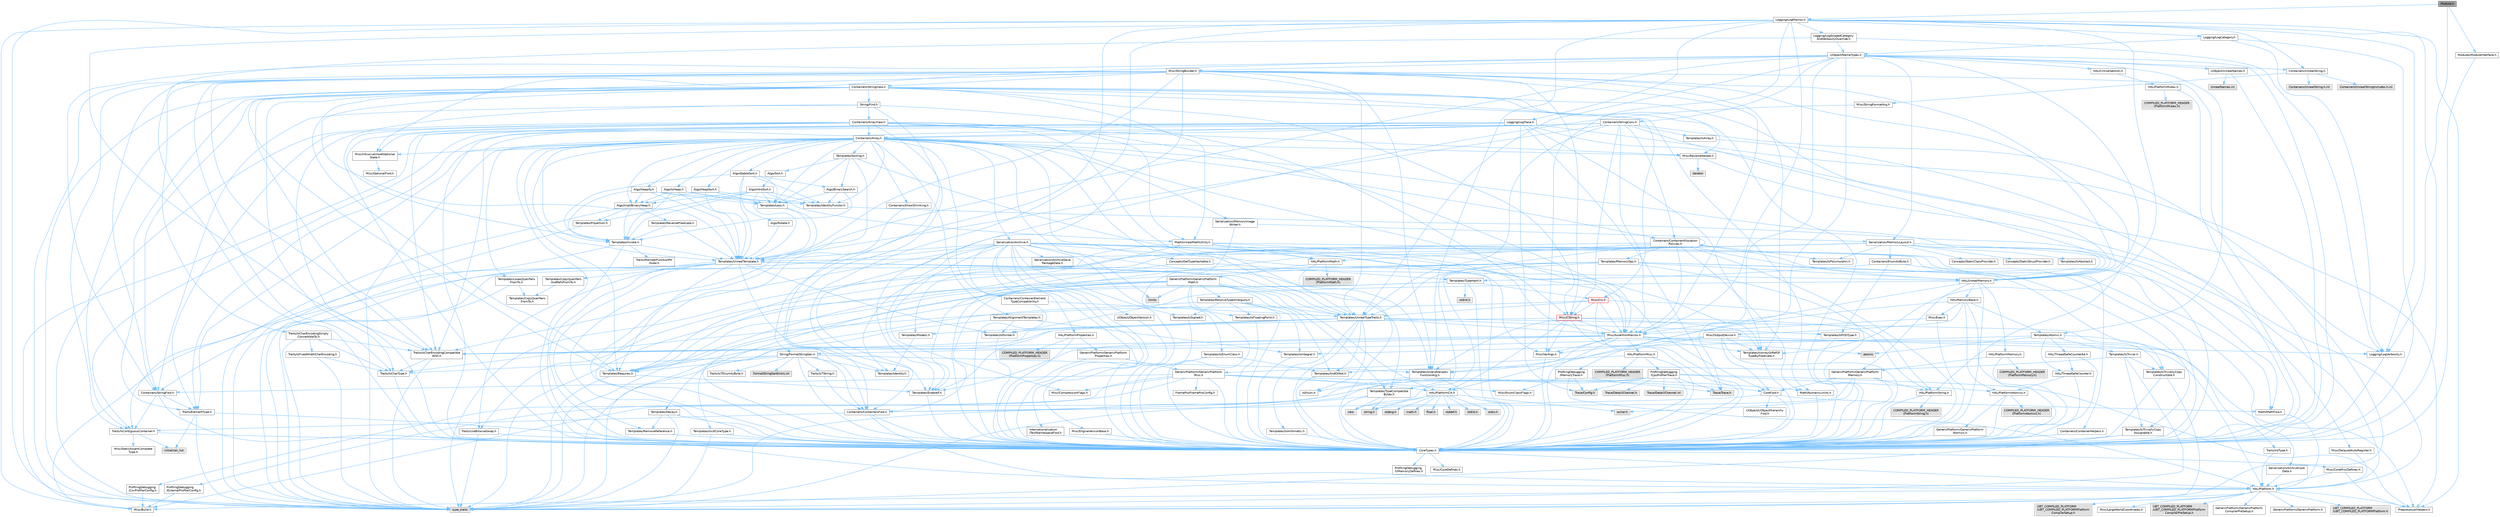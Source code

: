 digraph "Module.h"
{
 // INTERACTIVE_SVG=YES
 // LATEX_PDF_SIZE
  bgcolor="transparent";
  edge [fontname=Helvetica,fontsize=10,labelfontname=Helvetica,labelfontsize=10];
  node [fontname=Helvetica,fontsize=10,shape=box,height=0.2,width=0.4];
  Node1 [id="Node000001",label="Module.h",height=0.2,width=0.4,color="gray40", fillcolor="grey60", style="filled", fontcolor="black",tooltip=" "];
  Node1 -> Node2 [id="edge1_Node000001_Node000002",color="steelblue1",style="solid",tooltip=" "];
  Node2 [id="Node000002",label="Modules/ModuleInterface.h",height=0.2,width=0.4,color="grey40", fillcolor="white", style="filled",URL="$df/d9e/ModuleInterface_8h.html",tooltip=" "];
  Node2 -> Node3 [id="edge2_Node000002_Node000003",color="steelblue1",style="solid",tooltip=" "];
  Node3 [id="Node000003",label="CoreTypes.h",height=0.2,width=0.4,color="grey40", fillcolor="white", style="filled",URL="$dc/dec/CoreTypes_8h.html",tooltip=" "];
  Node3 -> Node4 [id="edge3_Node000003_Node000004",color="steelblue1",style="solid",tooltip=" "];
  Node4 [id="Node000004",label="HAL/Platform.h",height=0.2,width=0.4,color="grey40", fillcolor="white", style="filled",URL="$d9/dd0/Platform_8h.html",tooltip=" "];
  Node4 -> Node5 [id="edge4_Node000004_Node000005",color="steelblue1",style="solid",tooltip=" "];
  Node5 [id="Node000005",label="Misc/Build.h",height=0.2,width=0.4,color="grey40", fillcolor="white", style="filled",URL="$d3/dbb/Build_8h.html",tooltip=" "];
  Node4 -> Node6 [id="edge5_Node000004_Node000006",color="steelblue1",style="solid",tooltip=" "];
  Node6 [id="Node000006",label="Misc/LargeWorldCoordinates.h",height=0.2,width=0.4,color="grey40", fillcolor="white", style="filled",URL="$d2/dcb/LargeWorldCoordinates_8h.html",tooltip=" "];
  Node4 -> Node7 [id="edge6_Node000004_Node000007",color="steelblue1",style="solid",tooltip=" "];
  Node7 [id="Node000007",label="type_traits",height=0.2,width=0.4,color="grey60", fillcolor="#E0E0E0", style="filled",tooltip=" "];
  Node4 -> Node8 [id="edge7_Node000004_Node000008",color="steelblue1",style="solid",tooltip=" "];
  Node8 [id="Node000008",label="PreprocessorHelpers.h",height=0.2,width=0.4,color="grey40", fillcolor="white", style="filled",URL="$db/ddb/PreprocessorHelpers_8h.html",tooltip=" "];
  Node4 -> Node9 [id="edge8_Node000004_Node000009",color="steelblue1",style="solid",tooltip=" "];
  Node9 [id="Node000009",label="UBT_COMPILED_PLATFORM\l/UBT_COMPILED_PLATFORMPlatform\lCompilerPreSetup.h",height=0.2,width=0.4,color="grey60", fillcolor="#E0E0E0", style="filled",tooltip=" "];
  Node4 -> Node10 [id="edge9_Node000004_Node000010",color="steelblue1",style="solid",tooltip=" "];
  Node10 [id="Node000010",label="GenericPlatform/GenericPlatform\lCompilerPreSetup.h",height=0.2,width=0.4,color="grey40", fillcolor="white", style="filled",URL="$d9/dc8/GenericPlatformCompilerPreSetup_8h.html",tooltip=" "];
  Node4 -> Node11 [id="edge10_Node000004_Node000011",color="steelblue1",style="solid",tooltip=" "];
  Node11 [id="Node000011",label="GenericPlatform/GenericPlatform.h",height=0.2,width=0.4,color="grey40", fillcolor="white", style="filled",URL="$d6/d84/GenericPlatform_8h.html",tooltip=" "];
  Node4 -> Node12 [id="edge11_Node000004_Node000012",color="steelblue1",style="solid",tooltip=" "];
  Node12 [id="Node000012",label="UBT_COMPILED_PLATFORM\l/UBT_COMPILED_PLATFORMPlatform.h",height=0.2,width=0.4,color="grey60", fillcolor="#E0E0E0", style="filled",tooltip=" "];
  Node4 -> Node13 [id="edge12_Node000004_Node000013",color="steelblue1",style="solid",tooltip=" "];
  Node13 [id="Node000013",label="UBT_COMPILED_PLATFORM\l/UBT_COMPILED_PLATFORMPlatform\lCompilerSetup.h",height=0.2,width=0.4,color="grey60", fillcolor="#E0E0E0", style="filled",tooltip=" "];
  Node3 -> Node14 [id="edge13_Node000003_Node000014",color="steelblue1",style="solid",tooltip=" "];
  Node14 [id="Node000014",label="ProfilingDebugging\l/UMemoryDefines.h",height=0.2,width=0.4,color="grey40", fillcolor="white", style="filled",URL="$d2/da2/UMemoryDefines_8h.html",tooltip=" "];
  Node3 -> Node15 [id="edge14_Node000003_Node000015",color="steelblue1",style="solid",tooltip=" "];
  Node15 [id="Node000015",label="Misc/CoreMiscDefines.h",height=0.2,width=0.4,color="grey40", fillcolor="white", style="filled",URL="$da/d38/CoreMiscDefines_8h.html",tooltip=" "];
  Node15 -> Node4 [id="edge15_Node000015_Node000004",color="steelblue1",style="solid",tooltip=" "];
  Node15 -> Node8 [id="edge16_Node000015_Node000008",color="steelblue1",style="solid",tooltip=" "];
  Node3 -> Node16 [id="edge17_Node000003_Node000016",color="steelblue1",style="solid",tooltip=" "];
  Node16 [id="Node000016",label="Misc/CoreDefines.h",height=0.2,width=0.4,color="grey40", fillcolor="white", style="filled",URL="$d3/dd2/CoreDefines_8h.html",tooltip=" "];
  Node1 -> Node17 [id="edge18_Node000001_Node000017",color="steelblue1",style="solid",tooltip=" "];
  Node17 [id="Node000017",label="Logging/LogMacros.h",height=0.2,width=0.4,color="grey40", fillcolor="white", style="filled",URL="$d0/d16/LogMacros_8h.html",tooltip=" "];
  Node17 -> Node18 [id="edge19_Node000017_Node000018",color="steelblue1",style="solid",tooltip=" "];
  Node18 [id="Node000018",label="Containers/UnrealString.h",height=0.2,width=0.4,color="grey40", fillcolor="white", style="filled",URL="$d5/dba/UnrealString_8h.html",tooltip=" "];
  Node18 -> Node19 [id="edge20_Node000018_Node000019",color="steelblue1",style="solid",tooltip=" "];
  Node19 [id="Node000019",label="Containers/UnrealStringIncludes.h.inl",height=0.2,width=0.4,color="grey60", fillcolor="#E0E0E0", style="filled",tooltip=" "];
  Node18 -> Node20 [id="edge21_Node000018_Node000020",color="steelblue1",style="solid",tooltip=" "];
  Node20 [id="Node000020",label="Containers/UnrealString.h.inl",height=0.2,width=0.4,color="grey60", fillcolor="#E0E0E0", style="filled",tooltip=" "];
  Node18 -> Node21 [id="edge22_Node000018_Node000021",color="steelblue1",style="solid",tooltip=" "];
  Node21 [id="Node000021",label="Misc/StringFormatArg.h",height=0.2,width=0.4,color="grey40", fillcolor="white", style="filled",URL="$d2/d16/StringFormatArg_8h.html",tooltip=" "];
  Node21 -> Node22 [id="edge23_Node000021_Node000022",color="steelblue1",style="solid",tooltip=" "];
  Node22 [id="Node000022",label="Containers/ContainersFwd.h",height=0.2,width=0.4,color="grey40", fillcolor="white", style="filled",URL="$d4/d0a/ContainersFwd_8h.html",tooltip=" "];
  Node22 -> Node4 [id="edge24_Node000022_Node000004",color="steelblue1",style="solid",tooltip=" "];
  Node22 -> Node3 [id="edge25_Node000022_Node000003",color="steelblue1",style="solid",tooltip=" "];
  Node22 -> Node23 [id="edge26_Node000022_Node000023",color="steelblue1",style="solid",tooltip=" "];
  Node23 [id="Node000023",label="Traits/IsContiguousContainer.h",height=0.2,width=0.4,color="grey40", fillcolor="white", style="filled",URL="$d5/d3c/IsContiguousContainer_8h.html",tooltip=" "];
  Node23 -> Node3 [id="edge27_Node000023_Node000003",color="steelblue1",style="solid",tooltip=" "];
  Node23 -> Node24 [id="edge28_Node000023_Node000024",color="steelblue1",style="solid",tooltip=" "];
  Node24 [id="Node000024",label="Misc/StaticAssertComplete\lType.h",height=0.2,width=0.4,color="grey40", fillcolor="white", style="filled",URL="$d5/d4e/StaticAssertCompleteType_8h.html",tooltip=" "];
  Node23 -> Node25 [id="edge29_Node000023_Node000025",color="steelblue1",style="solid",tooltip=" "];
  Node25 [id="Node000025",label="initializer_list",height=0.2,width=0.4,color="grey60", fillcolor="#E0E0E0", style="filled",tooltip=" "];
  Node17 -> Node3 [id="edge30_Node000017_Node000003",color="steelblue1",style="solid",tooltip=" "];
  Node17 -> Node8 [id="edge31_Node000017_Node000008",color="steelblue1",style="solid",tooltip=" "];
  Node17 -> Node26 [id="edge32_Node000017_Node000026",color="steelblue1",style="solid",tooltip=" "];
  Node26 [id="Node000026",label="Logging/LogCategory.h",height=0.2,width=0.4,color="grey40", fillcolor="white", style="filled",URL="$d9/d36/LogCategory_8h.html",tooltip=" "];
  Node26 -> Node3 [id="edge33_Node000026_Node000003",color="steelblue1",style="solid",tooltip=" "];
  Node26 -> Node27 [id="edge34_Node000026_Node000027",color="steelblue1",style="solid",tooltip=" "];
  Node27 [id="Node000027",label="Logging/LogVerbosity.h",height=0.2,width=0.4,color="grey40", fillcolor="white", style="filled",URL="$d2/d8f/LogVerbosity_8h.html",tooltip=" "];
  Node27 -> Node3 [id="edge35_Node000027_Node000003",color="steelblue1",style="solid",tooltip=" "];
  Node26 -> Node28 [id="edge36_Node000026_Node000028",color="steelblue1",style="solid",tooltip=" "];
  Node28 [id="Node000028",label="UObject/NameTypes.h",height=0.2,width=0.4,color="grey40", fillcolor="white", style="filled",URL="$d6/d35/NameTypes_8h.html",tooltip=" "];
  Node28 -> Node3 [id="edge37_Node000028_Node000003",color="steelblue1",style="solid",tooltip=" "];
  Node28 -> Node29 [id="edge38_Node000028_Node000029",color="steelblue1",style="solid",tooltip=" "];
  Node29 [id="Node000029",label="Misc/AssertionMacros.h",height=0.2,width=0.4,color="grey40", fillcolor="white", style="filled",URL="$d0/dfa/AssertionMacros_8h.html",tooltip=" "];
  Node29 -> Node3 [id="edge39_Node000029_Node000003",color="steelblue1",style="solid",tooltip=" "];
  Node29 -> Node4 [id="edge40_Node000029_Node000004",color="steelblue1",style="solid",tooltip=" "];
  Node29 -> Node30 [id="edge41_Node000029_Node000030",color="steelblue1",style="solid",tooltip=" "];
  Node30 [id="Node000030",label="HAL/PlatformMisc.h",height=0.2,width=0.4,color="grey40", fillcolor="white", style="filled",URL="$d0/df5/PlatformMisc_8h.html",tooltip=" "];
  Node30 -> Node3 [id="edge42_Node000030_Node000003",color="steelblue1",style="solid",tooltip=" "];
  Node30 -> Node31 [id="edge43_Node000030_Node000031",color="steelblue1",style="solid",tooltip=" "];
  Node31 [id="Node000031",label="GenericPlatform/GenericPlatform\lMisc.h",height=0.2,width=0.4,color="grey40", fillcolor="white", style="filled",URL="$db/d9a/GenericPlatformMisc_8h.html",tooltip=" "];
  Node31 -> Node32 [id="edge44_Node000031_Node000032",color="steelblue1",style="solid",tooltip=" "];
  Node32 [id="Node000032",label="Containers/StringFwd.h",height=0.2,width=0.4,color="grey40", fillcolor="white", style="filled",URL="$df/d37/StringFwd_8h.html",tooltip=" "];
  Node32 -> Node3 [id="edge45_Node000032_Node000003",color="steelblue1",style="solid",tooltip=" "];
  Node32 -> Node33 [id="edge46_Node000032_Node000033",color="steelblue1",style="solid",tooltip=" "];
  Node33 [id="Node000033",label="Traits/ElementType.h",height=0.2,width=0.4,color="grey40", fillcolor="white", style="filled",URL="$d5/d4f/ElementType_8h.html",tooltip=" "];
  Node33 -> Node4 [id="edge47_Node000033_Node000004",color="steelblue1",style="solid",tooltip=" "];
  Node33 -> Node25 [id="edge48_Node000033_Node000025",color="steelblue1",style="solid",tooltip=" "];
  Node33 -> Node7 [id="edge49_Node000033_Node000007",color="steelblue1",style="solid",tooltip=" "];
  Node32 -> Node23 [id="edge50_Node000032_Node000023",color="steelblue1",style="solid",tooltip=" "];
  Node31 -> Node34 [id="edge51_Node000031_Node000034",color="steelblue1",style="solid",tooltip=" "];
  Node34 [id="Node000034",label="CoreFwd.h",height=0.2,width=0.4,color="grey40", fillcolor="white", style="filled",URL="$d1/d1e/CoreFwd_8h.html",tooltip=" "];
  Node34 -> Node3 [id="edge52_Node000034_Node000003",color="steelblue1",style="solid",tooltip=" "];
  Node34 -> Node22 [id="edge53_Node000034_Node000022",color="steelblue1",style="solid",tooltip=" "];
  Node34 -> Node35 [id="edge54_Node000034_Node000035",color="steelblue1",style="solid",tooltip=" "];
  Node35 [id="Node000035",label="Math/MathFwd.h",height=0.2,width=0.4,color="grey40", fillcolor="white", style="filled",URL="$d2/d10/MathFwd_8h.html",tooltip=" "];
  Node35 -> Node4 [id="edge55_Node000035_Node000004",color="steelblue1",style="solid",tooltip=" "];
  Node34 -> Node36 [id="edge56_Node000034_Node000036",color="steelblue1",style="solid",tooltip=" "];
  Node36 [id="Node000036",label="UObject/UObjectHierarchy\lFwd.h",height=0.2,width=0.4,color="grey40", fillcolor="white", style="filled",URL="$d3/d13/UObjectHierarchyFwd_8h.html",tooltip=" "];
  Node31 -> Node3 [id="edge57_Node000031_Node000003",color="steelblue1",style="solid",tooltip=" "];
  Node31 -> Node37 [id="edge58_Node000031_Node000037",color="steelblue1",style="solid",tooltip=" "];
  Node37 [id="Node000037",label="FramePro/FrameProConfig.h",height=0.2,width=0.4,color="grey40", fillcolor="white", style="filled",URL="$d7/d90/FrameProConfig_8h.html",tooltip=" "];
  Node31 -> Node38 [id="edge59_Node000031_Node000038",color="steelblue1",style="solid",tooltip=" "];
  Node38 [id="Node000038",label="HAL/PlatformCrt.h",height=0.2,width=0.4,color="grey40", fillcolor="white", style="filled",URL="$d8/d75/PlatformCrt_8h.html",tooltip=" "];
  Node38 -> Node39 [id="edge60_Node000038_Node000039",color="steelblue1",style="solid",tooltip=" "];
  Node39 [id="Node000039",label="new",height=0.2,width=0.4,color="grey60", fillcolor="#E0E0E0", style="filled",tooltip=" "];
  Node38 -> Node40 [id="edge61_Node000038_Node000040",color="steelblue1",style="solid",tooltip=" "];
  Node40 [id="Node000040",label="wchar.h",height=0.2,width=0.4,color="grey60", fillcolor="#E0E0E0", style="filled",tooltip=" "];
  Node38 -> Node41 [id="edge62_Node000038_Node000041",color="steelblue1",style="solid",tooltip=" "];
  Node41 [id="Node000041",label="stddef.h",height=0.2,width=0.4,color="grey60", fillcolor="#E0E0E0", style="filled",tooltip=" "];
  Node38 -> Node42 [id="edge63_Node000038_Node000042",color="steelblue1",style="solid",tooltip=" "];
  Node42 [id="Node000042",label="stdlib.h",height=0.2,width=0.4,color="grey60", fillcolor="#E0E0E0", style="filled",tooltip=" "];
  Node38 -> Node43 [id="edge64_Node000038_Node000043",color="steelblue1",style="solid",tooltip=" "];
  Node43 [id="Node000043",label="stdio.h",height=0.2,width=0.4,color="grey60", fillcolor="#E0E0E0", style="filled",tooltip=" "];
  Node38 -> Node44 [id="edge65_Node000038_Node000044",color="steelblue1",style="solid",tooltip=" "];
  Node44 [id="Node000044",label="stdarg.h",height=0.2,width=0.4,color="grey60", fillcolor="#E0E0E0", style="filled",tooltip=" "];
  Node38 -> Node45 [id="edge66_Node000038_Node000045",color="steelblue1",style="solid",tooltip=" "];
  Node45 [id="Node000045",label="math.h",height=0.2,width=0.4,color="grey60", fillcolor="#E0E0E0", style="filled",tooltip=" "];
  Node38 -> Node46 [id="edge67_Node000038_Node000046",color="steelblue1",style="solid",tooltip=" "];
  Node46 [id="Node000046",label="float.h",height=0.2,width=0.4,color="grey60", fillcolor="#E0E0E0", style="filled",tooltip=" "];
  Node38 -> Node47 [id="edge68_Node000038_Node000047",color="steelblue1",style="solid",tooltip=" "];
  Node47 [id="Node000047",label="string.h",height=0.2,width=0.4,color="grey60", fillcolor="#E0E0E0", style="filled",tooltip=" "];
  Node31 -> Node48 [id="edge69_Node000031_Node000048",color="steelblue1",style="solid",tooltip=" "];
  Node48 [id="Node000048",label="Math/NumericLimits.h",height=0.2,width=0.4,color="grey40", fillcolor="white", style="filled",URL="$df/d1b/NumericLimits_8h.html",tooltip=" "];
  Node48 -> Node3 [id="edge70_Node000048_Node000003",color="steelblue1",style="solid",tooltip=" "];
  Node31 -> Node49 [id="edge71_Node000031_Node000049",color="steelblue1",style="solid",tooltip=" "];
  Node49 [id="Node000049",label="Misc/CompressionFlags.h",height=0.2,width=0.4,color="grey40", fillcolor="white", style="filled",URL="$d9/d76/CompressionFlags_8h.html",tooltip=" "];
  Node31 -> Node50 [id="edge72_Node000031_Node000050",color="steelblue1",style="solid",tooltip=" "];
  Node50 [id="Node000050",label="Misc/EnumClassFlags.h",height=0.2,width=0.4,color="grey40", fillcolor="white", style="filled",URL="$d8/de7/EnumClassFlags_8h.html",tooltip=" "];
  Node31 -> Node51 [id="edge73_Node000031_Node000051",color="steelblue1",style="solid",tooltip=" "];
  Node51 [id="Node000051",label="ProfilingDebugging\l/CsvProfilerConfig.h",height=0.2,width=0.4,color="grey40", fillcolor="white", style="filled",URL="$d3/d88/CsvProfilerConfig_8h.html",tooltip=" "];
  Node51 -> Node5 [id="edge74_Node000051_Node000005",color="steelblue1",style="solid",tooltip=" "];
  Node31 -> Node52 [id="edge75_Node000031_Node000052",color="steelblue1",style="solid",tooltip=" "];
  Node52 [id="Node000052",label="ProfilingDebugging\l/ExternalProfilerConfig.h",height=0.2,width=0.4,color="grey40", fillcolor="white", style="filled",URL="$d3/dbb/ExternalProfilerConfig_8h.html",tooltip=" "];
  Node52 -> Node5 [id="edge76_Node000052_Node000005",color="steelblue1",style="solid",tooltip=" "];
  Node30 -> Node53 [id="edge77_Node000030_Node000053",color="steelblue1",style="solid",tooltip=" "];
  Node53 [id="Node000053",label="COMPILED_PLATFORM_HEADER\l(PlatformMisc.h)",height=0.2,width=0.4,color="grey60", fillcolor="#E0E0E0", style="filled",tooltip=" "];
  Node30 -> Node54 [id="edge78_Node000030_Node000054",color="steelblue1",style="solid",tooltip=" "];
  Node54 [id="Node000054",label="ProfilingDebugging\l/CpuProfilerTrace.h",height=0.2,width=0.4,color="grey40", fillcolor="white", style="filled",URL="$da/dcb/CpuProfilerTrace_8h.html",tooltip=" "];
  Node54 -> Node3 [id="edge79_Node000054_Node000003",color="steelblue1",style="solid",tooltip=" "];
  Node54 -> Node22 [id="edge80_Node000054_Node000022",color="steelblue1",style="solid",tooltip=" "];
  Node54 -> Node55 [id="edge81_Node000054_Node000055",color="steelblue1",style="solid",tooltip=" "];
  Node55 [id="Node000055",label="HAL/PlatformAtomics.h",height=0.2,width=0.4,color="grey40", fillcolor="white", style="filled",URL="$d3/d36/PlatformAtomics_8h.html",tooltip=" "];
  Node55 -> Node3 [id="edge82_Node000055_Node000003",color="steelblue1",style="solid",tooltip=" "];
  Node55 -> Node56 [id="edge83_Node000055_Node000056",color="steelblue1",style="solid",tooltip=" "];
  Node56 [id="Node000056",label="GenericPlatform/GenericPlatform\lAtomics.h",height=0.2,width=0.4,color="grey40", fillcolor="white", style="filled",URL="$da/d72/GenericPlatformAtomics_8h.html",tooltip=" "];
  Node56 -> Node3 [id="edge84_Node000056_Node000003",color="steelblue1",style="solid",tooltip=" "];
  Node55 -> Node57 [id="edge85_Node000055_Node000057",color="steelblue1",style="solid",tooltip=" "];
  Node57 [id="Node000057",label="COMPILED_PLATFORM_HEADER\l(PlatformAtomics.h)",height=0.2,width=0.4,color="grey60", fillcolor="#E0E0E0", style="filled",tooltip=" "];
  Node54 -> Node8 [id="edge86_Node000054_Node000008",color="steelblue1",style="solid",tooltip=" "];
  Node54 -> Node5 [id="edge87_Node000054_Node000005",color="steelblue1",style="solid",tooltip=" "];
  Node54 -> Node58 [id="edge88_Node000054_Node000058",color="steelblue1",style="solid",tooltip=" "];
  Node58 [id="Node000058",label="Trace/Config.h",height=0.2,width=0.4,color="grey60", fillcolor="#E0E0E0", style="filled",tooltip=" "];
  Node54 -> Node59 [id="edge89_Node000054_Node000059",color="steelblue1",style="solid",tooltip=" "];
  Node59 [id="Node000059",label="Trace/Detail/Channel.h",height=0.2,width=0.4,color="grey60", fillcolor="#E0E0E0", style="filled",tooltip=" "];
  Node54 -> Node60 [id="edge90_Node000054_Node000060",color="steelblue1",style="solid",tooltip=" "];
  Node60 [id="Node000060",label="Trace/Detail/Channel.inl",height=0.2,width=0.4,color="grey60", fillcolor="#E0E0E0", style="filled",tooltip=" "];
  Node54 -> Node61 [id="edge91_Node000054_Node000061",color="steelblue1",style="solid",tooltip=" "];
  Node61 [id="Node000061",label="Trace/Trace.h",height=0.2,width=0.4,color="grey60", fillcolor="#E0E0E0", style="filled",tooltip=" "];
  Node29 -> Node8 [id="edge92_Node000029_Node000008",color="steelblue1",style="solid",tooltip=" "];
  Node29 -> Node62 [id="edge93_Node000029_Node000062",color="steelblue1",style="solid",tooltip=" "];
  Node62 [id="Node000062",label="Templates/EnableIf.h",height=0.2,width=0.4,color="grey40", fillcolor="white", style="filled",URL="$d7/d60/EnableIf_8h.html",tooltip=" "];
  Node62 -> Node3 [id="edge94_Node000062_Node000003",color="steelblue1",style="solid",tooltip=" "];
  Node29 -> Node63 [id="edge95_Node000029_Node000063",color="steelblue1",style="solid",tooltip=" "];
  Node63 [id="Node000063",label="Templates/IsArrayOrRefOf\lTypeByPredicate.h",height=0.2,width=0.4,color="grey40", fillcolor="white", style="filled",URL="$d6/da1/IsArrayOrRefOfTypeByPredicate_8h.html",tooltip=" "];
  Node63 -> Node3 [id="edge96_Node000063_Node000003",color="steelblue1",style="solid",tooltip=" "];
  Node29 -> Node64 [id="edge97_Node000029_Node000064",color="steelblue1",style="solid",tooltip=" "];
  Node64 [id="Node000064",label="Templates/IsValidVariadic\lFunctionArg.h",height=0.2,width=0.4,color="grey40", fillcolor="white", style="filled",URL="$d0/dc8/IsValidVariadicFunctionArg_8h.html",tooltip=" "];
  Node64 -> Node3 [id="edge98_Node000064_Node000003",color="steelblue1",style="solid",tooltip=" "];
  Node64 -> Node65 [id="edge99_Node000064_Node000065",color="steelblue1",style="solid",tooltip=" "];
  Node65 [id="Node000065",label="IsEnum.h",height=0.2,width=0.4,color="grey40", fillcolor="white", style="filled",URL="$d4/de5/IsEnum_8h.html",tooltip=" "];
  Node64 -> Node7 [id="edge100_Node000064_Node000007",color="steelblue1",style="solid",tooltip=" "];
  Node29 -> Node66 [id="edge101_Node000029_Node000066",color="steelblue1",style="solid",tooltip=" "];
  Node66 [id="Node000066",label="Traits/IsCharEncodingCompatible\lWith.h",height=0.2,width=0.4,color="grey40", fillcolor="white", style="filled",URL="$df/dd1/IsCharEncodingCompatibleWith_8h.html",tooltip=" "];
  Node66 -> Node7 [id="edge102_Node000066_Node000007",color="steelblue1",style="solid",tooltip=" "];
  Node66 -> Node67 [id="edge103_Node000066_Node000067",color="steelblue1",style="solid",tooltip=" "];
  Node67 [id="Node000067",label="Traits/IsCharType.h",height=0.2,width=0.4,color="grey40", fillcolor="white", style="filled",URL="$db/d51/IsCharType_8h.html",tooltip=" "];
  Node67 -> Node3 [id="edge104_Node000067_Node000003",color="steelblue1",style="solid",tooltip=" "];
  Node29 -> Node68 [id="edge105_Node000029_Node000068",color="steelblue1",style="solid",tooltip=" "];
  Node68 [id="Node000068",label="Misc/VarArgs.h",height=0.2,width=0.4,color="grey40", fillcolor="white", style="filled",URL="$d5/d6f/VarArgs_8h.html",tooltip=" "];
  Node68 -> Node3 [id="edge106_Node000068_Node000003",color="steelblue1",style="solid",tooltip=" "];
  Node29 -> Node69 [id="edge107_Node000029_Node000069",color="steelblue1",style="solid",tooltip=" "];
  Node69 [id="Node000069",label="String/FormatStringSan.h",height=0.2,width=0.4,color="grey40", fillcolor="white", style="filled",URL="$d3/d8b/FormatStringSan_8h.html",tooltip=" "];
  Node69 -> Node7 [id="edge108_Node000069_Node000007",color="steelblue1",style="solid",tooltip=" "];
  Node69 -> Node3 [id="edge109_Node000069_Node000003",color="steelblue1",style="solid",tooltip=" "];
  Node69 -> Node70 [id="edge110_Node000069_Node000070",color="steelblue1",style="solid",tooltip=" "];
  Node70 [id="Node000070",label="Templates/Requires.h",height=0.2,width=0.4,color="grey40", fillcolor="white", style="filled",URL="$dc/d96/Requires_8h.html",tooltip=" "];
  Node70 -> Node62 [id="edge111_Node000070_Node000062",color="steelblue1",style="solid",tooltip=" "];
  Node70 -> Node7 [id="edge112_Node000070_Node000007",color="steelblue1",style="solid",tooltip=" "];
  Node69 -> Node71 [id="edge113_Node000069_Node000071",color="steelblue1",style="solid",tooltip=" "];
  Node71 [id="Node000071",label="Templates/Identity.h",height=0.2,width=0.4,color="grey40", fillcolor="white", style="filled",URL="$d0/dd5/Identity_8h.html",tooltip=" "];
  Node69 -> Node64 [id="edge114_Node000069_Node000064",color="steelblue1",style="solid",tooltip=" "];
  Node69 -> Node67 [id="edge115_Node000069_Node000067",color="steelblue1",style="solid",tooltip=" "];
  Node69 -> Node72 [id="edge116_Node000069_Node000072",color="steelblue1",style="solid",tooltip=" "];
  Node72 [id="Node000072",label="Traits/IsTEnumAsByte.h",height=0.2,width=0.4,color="grey40", fillcolor="white", style="filled",URL="$d1/de6/IsTEnumAsByte_8h.html",tooltip=" "];
  Node69 -> Node73 [id="edge117_Node000069_Node000073",color="steelblue1",style="solid",tooltip=" "];
  Node73 [id="Node000073",label="Traits/IsTString.h",height=0.2,width=0.4,color="grey40", fillcolor="white", style="filled",URL="$d0/df8/IsTString_8h.html",tooltip=" "];
  Node73 -> Node22 [id="edge118_Node000073_Node000022",color="steelblue1",style="solid",tooltip=" "];
  Node69 -> Node22 [id="edge119_Node000069_Node000022",color="steelblue1",style="solid",tooltip=" "];
  Node69 -> Node74 [id="edge120_Node000069_Node000074",color="steelblue1",style="solid",tooltip=" "];
  Node74 [id="Node000074",label="FormatStringSanErrors.inl",height=0.2,width=0.4,color="grey60", fillcolor="#E0E0E0", style="filled",tooltip=" "];
  Node29 -> Node75 [id="edge121_Node000029_Node000075",color="steelblue1",style="solid",tooltip=" "];
  Node75 [id="Node000075",label="atomic",height=0.2,width=0.4,color="grey60", fillcolor="#E0E0E0", style="filled",tooltip=" "];
  Node28 -> Node76 [id="edge122_Node000028_Node000076",color="steelblue1",style="solid",tooltip=" "];
  Node76 [id="Node000076",label="HAL/UnrealMemory.h",height=0.2,width=0.4,color="grey40", fillcolor="white", style="filled",URL="$d9/d96/UnrealMemory_8h.html",tooltip=" "];
  Node76 -> Node3 [id="edge123_Node000076_Node000003",color="steelblue1",style="solid",tooltip=" "];
  Node76 -> Node77 [id="edge124_Node000076_Node000077",color="steelblue1",style="solid",tooltip=" "];
  Node77 [id="Node000077",label="GenericPlatform/GenericPlatform\lMemory.h",height=0.2,width=0.4,color="grey40", fillcolor="white", style="filled",URL="$dd/d22/GenericPlatformMemory_8h.html",tooltip=" "];
  Node77 -> Node34 [id="edge125_Node000077_Node000034",color="steelblue1",style="solid",tooltip=" "];
  Node77 -> Node3 [id="edge126_Node000077_Node000003",color="steelblue1",style="solid",tooltip=" "];
  Node77 -> Node78 [id="edge127_Node000077_Node000078",color="steelblue1",style="solid",tooltip=" "];
  Node78 [id="Node000078",label="HAL/PlatformString.h",height=0.2,width=0.4,color="grey40", fillcolor="white", style="filled",URL="$db/db5/PlatformString_8h.html",tooltip=" "];
  Node78 -> Node3 [id="edge128_Node000078_Node000003",color="steelblue1",style="solid",tooltip=" "];
  Node78 -> Node79 [id="edge129_Node000078_Node000079",color="steelblue1",style="solid",tooltip=" "];
  Node79 [id="Node000079",label="COMPILED_PLATFORM_HEADER\l(PlatformString.h)",height=0.2,width=0.4,color="grey60", fillcolor="#E0E0E0", style="filled",tooltip=" "];
  Node77 -> Node47 [id="edge130_Node000077_Node000047",color="steelblue1",style="solid",tooltip=" "];
  Node77 -> Node40 [id="edge131_Node000077_Node000040",color="steelblue1",style="solid",tooltip=" "];
  Node76 -> Node80 [id="edge132_Node000076_Node000080",color="steelblue1",style="solid",tooltip=" "];
  Node80 [id="Node000080",label="HAL/MemoryBase.h",height=0.2,width=0.4,color="grey40", fillcolor="white", style="filled",URL="$d6/d9f/MemoryBase_8h.html",tooltip=" "];
  Node80 -> Node3 [id="edge133_Node000080_Node000003",color="steelblue1",style="solid",tooltip=" "];
  Node80 -> Node55 [id="edge134_Node000080_Node000055",color="steelblue1",style="solid",tooltip=" "];
  Node80 -> Node38 [id="edge135_Node000080_Node000038",color="steelblue1",style="solid",tooltip=" "];
  Node80 -> Node81 [id="edge136_Node000080_Node000081",color="steelblue1",style="solid",tooltip=" "];
  Node81 [id="Node000081",label="Misc/Exec.h",height=0.2,width=0.4,color="grey40", fillcolor="white", style="filled",URL="$de/ddb/Exec_8h.html",tooltip=" "];
  Node81 -> Node3 [id="edge137_Node000081_Node000003",color="steelblue1",style="solid",tooltip=" "];
  Node81 -> Node29 [id="edge138_Node000081_Node000029",color="steelblue1",style="solid",tooltip=" "];
  Node80 -> Node82 [id="edge139_Node000080_Node000082",color="steelblue1",style="solid",tooltip=" "];
  Node82 [id="Node000082",label="Misc/OutputDevice.h",height=0.2,width=0.4,color="grey40", fillcolor="white", style="filled",URL="$d7/d32/OutputDevice_8h.html",tooltip=" "];
  Node82 -> Node34 [id="edge140_Node000082_Node000034",color="steelblue1",style="solid",tooltip=" "];
  Node82 -> Node3 [id="edge141_Node000082_Node000003",color="steelblue1",style="solid",tooltip=" "];
  Node82 -> Node27 [id="edge142_Node000082_Node000027",color="steelblue1",style="solid",tooltip=" "];
  Node82 -> Node68 [id="edge143_Node000082_Node000068",color="steelblue1",style="solid",tooltip=" "];
  Node82 -> Node63 [id="edge144_Node000082_Node000063",color="steelblue1",style="solid",tooltip=" "];
  Node82 -> Node64 [id="edge145_Node000082_Node000064",color="steelblue1",style="solid",tooltip=" "];
  Node82 -> Node66 [id="edge146_Node000082_Node000066",color="steelblue1",style="solid",tooltip=" "];
  Node80 -> Node83 [id="edge147_Node000080_Node000083",color="steelblue1",style="solid",tooltip=" "];
  Node83 [id="Node000083",label="Templates/Atomic.h",height=0.2,width=0.4,color="grey40", fillcolor="white", style="filled",URL="$d3/d91/Atomic_8h.html",tooltip=" "];
  Node83 -> Node84 [id="edge148_Node000083_Node000084",color="steelblue1",style="solid",tooltip=" "];
  Node84 [id="Node000084",label="HAL/ThreadSafeCounter.h",height=0.2,width=0.4,color="grey40", fillcolor="white", style="filled",URL="$dc/dc9/ThreadSafeCounter_8h.html",tooltip=" "];
  Node84 -> Node3 [id="edge149_Node000084_Node000003",color="steelblue1",style="solid",tooltip=" "];
  Node84 -> Node55 [id="edge150_Node000084_Node000055",color="steelblue1",style="solid",tooltip=" "];
  Node83 -> Node85 [id="edge151_Node000083_Node000085",color="steelblue1",style="solid",tooltip=" "];
  Node85 [id="Node000085",label="HAL/ThreadSafeCounter64.h",height=0.2,width=0.4,color="grey40", fillcolor="white", style="filled",URL="$d0/d12/ThreadSafeCounter64_8h.html",tooltip=" "];
  Node85 -> Node3 [id="edge152_Node000085_Node000003",color="steelblue1",style="solid",tooltip=" "];
  Node85 -> Node84 [id="edge153_Node000085_Node000084",color="steelblue1",style="solid",tooltip=" "];
  Node83 -> Node86 [id="edge154_Node000083_Node000086",color="steelblue1",style="solid",tooltip=" "];
  Node86 [id="Node000086",label="Templates/IsIntegral.h",height=0.2,width=0.4,color="grey40", fillcolor="white", style="filled",URL="$da/d64/IsIntegral_8h.html",tooltip=" "];
  Node86 -> Node3 [id="edge155_Node000086_Node000003",color="steelblue1",style="solid",tooltip=" "];
  Node83 -> Node87 [id="edge156_Node000083_Node000087",color="steelblue1",style="solid",tooltip=" "];
  Node87 [id="Node000087",label="Templates/IsTrivial.h",height=0.2,width=0.4,color="grey40", fillcolor="white", style="filled",URL="$da/d4c/IsTrivial_8h.html",tooltip=" "];
  Node87 -> Node88 [id="edge157_Node000087_Node000088",color="steelblue1",style="solid",tooltip=" "];
  Node88 [id="Node000088",label="Templates/AndOrNot.h",height=0.2,width=0.4,color="grey40", fillcolor="white", style="filled",URL="$db/d0a/AndOrNot_8h.html",tooltip=" "];
  Node88 -> Node3 [id="edge158_Node000088_Node000003",color="steelblue1",style="solid",tooltip=" "];
  Node87 -> Node89 [id="edge159_Node000087_Node000089",color="steelblue1",style="solid",tooltip=" "];
  Node89 [id="Node000089",label="Templates/IsTriviallyCopy\lConstructible.h",height=0.2,width=0.4,color="grey40", fillcolor="white", style="filled",URL="$d3/d78/IsTriviallyCopyConstructible_8h.html",tooltip=" "];
  Node89 -> Node3 [id="edge160_Node000089_Node000003",color="steelblue1",style="solid",tooltip=" "];
  Node89 -> Node7 [id="edge161_Node000089_Node000007",color="steelblue1",style="solid",tooltip=" "];
  Node87 -> Node90 [id="edge162_Node000087_Node000090",color="steelblue1",style="solid",tooltip=" "];
  Node90 [id="Node000090",label="Templates/IsTriviallyCopy\lAssignable.h",height=0.2,width=0.4,color="grey40", fillcolor="white", style="filled",URL="$d2/df2/IsTriviallyCopyAssignable_8h.html",tooltip=" "];
  Node90 -> Node3 [id="edge163_Node000090_Node000003",color="steelblue1",style="solid",tooltip=" "];
  Node90 -> Node7 [id="edge164_Node000090_Node000007",color="steelblue1",style="solid",tooltip=" "];
  Node87 -> Node7 [id="edge165_Node000087_Node000007",color="steelblue1",style="solid",tooltip=" "];
  Node83 -> Node91 [id="edge166_Node000083_Node000091",color="steelblue1",style="solid",tooltip=" "];
  Node91 [id="Node000091",label="Traits/IntType.h",height=0.2,width=0.4,color="grey40", fillcolor="white", style="filled",URL="$d7/deb/IntType_8h.html",tooltip=" "];
  Node91 -> Node4 [id="edge167_Node000091_Node000004",color="steelblue1",style="solid",tooltip=" "];
  Node83 -> Node75 [id="edge168_Node000083_Node000075",color="steelblue1",style="solid",tooltip=" "];
  Node76 -> Node92 [id="edge169_Node000076_Node000092",color="steelblue1",style="solid",tooltip=" "];
  Node92 [id="Node000092",label="HAL/PlatformMemory.h",height=0.2,width=0.4,color="grey40", fillcolor="white", style="filled",URL="$de/d68/PlatformMemory_8h.html",tooltip=" "];
  Node92 -> Node3 [id="edge170_Node000092_Node000003",color="steelblue1",style="solid",tooltip=" "];
  Node92 -> Node77 [id="edge171_Node000092_Node000077",color="steelblue1",style="solid",tooltip=" "];
  Node92 -> Node93 [id="edge172_Node000092_Node000093",color="steelblue1",style="solid",tooltip=" "];
  Node93 [id="Node000093",label="COMPILED_PLATFORM_HEADER\l(PlatformMemory.h)",height=0.2,width=0.4,color="grey60", fillcolor="#E0E0E0", style="filled",tooltip=" "];
  Node76 -> Node94 [id="edge173_Node000076_Node000094",color="steelblue1",style="solid",tooltip=" "];
  Node94 [id="Node000094",label="ProfilingDebugging\l/MemoryTrace.h",height=0.2,width=0.4,color="grey40", fillcolor="white", style="filled",URL="$da/dd7/MemoryTrace_8h.html",tooltip=" "];
  Node94 -> Node4 [id="edge174_Node000094_Node000004",color="steelblue1",style="solid",tooltip=" "];
  Node94 -> Node50 [id="edge175_Node000094_Node000050",color="steelblue1",style="solid",tooltip=" "];
  Node94 -> Node58 [id="edge176_Node000094_Node000058",color="steelblue1",style="solid",tooltip=" "];
  Node94 -> Node61 [id="edge177_Node000094_Node000061",color="steelblue1",style="solid",tooltip=" "];
  Node76 -> Node95 [id="edge178_Node000076_Node000095",color="steelblue1",style="solid",tooltip=" "];
  Node95 [id="Node000095",label="Templates/IsPointer.h",height=0.2,width=0.4,color="grey40", fillcolor="white", style="filled",URL="$d7/d05/IsPointer_8h.html",tooltip=" "];
  Node95 -> Node3 [id="edge179_Node000095_Node000003",color="steelblue1",style="solid",tooltip=" "];
  Node28 -> Node96 [id="edge180_Node000028_Node000096",color="steelblue1",style="solid",tooltip=" "];
  Node96 [id="Node000096",label="Templates/UnrealTypeTraits.h",height=0.2,width=0.4,color="grey40", fillcolor="white", style="filled",URL="$d2/d2d/UnrealTypeTraits_8h.html",tooltip=" "];
  Node96 -> Node3 [id="edge181_Node000096_Node000003",color="steelblue1",style="solid",tooltip=" "];
  Node96 -> Node95 [id="edge182_Node000096_Node000095",color="steelblue1",style="solid",tooltip=" "];
  Node96 -> Node29 [id="edge183_Node000096_Node000029",color="steelblue1",style="solid",tooltip=" "];
  Node96 -> Node88 [id="edge184_Node000096_Node000088",color="steelblue1",style="solid",tooltip=" "];
  Node96 -> Node62 [id="edge185_Node000096_Node000062",color="steelblue1",style="solid",tooltip=" "];
  Node96 -> Node97 [id="edge186_Node000096_Node000097",color="steelblue1",style="solid",tooltip=" "];
  Node97 [id="Node000097",label="Templates/IsArithmetic.h",height=0.2,width=0.4,color="grey40", fillcolor="white", style="filled",URL="$d2/d5d/IsArithmetic_8h.html",tooltip=" "];
  Node97 -> Node3 [id="edge187_Node000097_Node000003",color="steelblue1",style="solid",tooltip=" "];
  Node96 -> Node65 [id="edge188_Node000096_Node000065",color="steelblue1",style="solid",tooltip=" "];
  Node96 -> Node98 [id="edge189_Node000096_Node000098",color="steelblue1",style="solid",tooltip=" "];
  Node98 [id="Node000098",label="Templates/Models.h",height=0.2,width=0.4,color="grey40", fillcolor="white", style="filled",URL="$d3/d0c/Models_8h.html",tooltip=" "];
  Node98 -> Node71 [id="edge190_Node000098_Node000071",color="steelblue1",style="solid",tooltip=" "];
  Node96 -> Node99 [id="edge191_Node000096_Node000099",color="steelblue1",style="solid",tooltip=" "];
  Node99 [id="Node000099",label="Templates/IsPODType.h",height=0.2,width=0.4,color="grey40", fillcolor="white", style="filled",URL="$d7/db1/IsPODType_8h.html",tooltip=" "];
  Node99 -> Node3 [id="edge192_Node000099_Node000003",color="steelblue1",style="solid",tooltip=" "];
  Node96 -> Node100 [id="edge193_Node000096_Node000100",color="steelblue1",style="solid",tooltip=" "];
  Node100 [id="Node000100",label="Templates/IsUECoreType.h",height=0.2,width=0.4,color="grey40", fillcolor="white", style="filled",URL="$d1/db8/IsUECoreType_8h.html",tooltip=" "];
  Node100 -> Node3 [id="edge194_Node000100_Node000003",color="steelblue1",style="solid",tooltip=" "];
  Node100 -> Node7 [id="edge195_Node000100_Node000007",color="steelblue1",style="solid",tooltip=" "];
  Node96 -> Node89 [id="edge196_Node000096_Node000089",color="steelblue1",style="solid",tooltip=" "];
  Node28 -> Node101 [id="edge197_Node000028_Node000101",color="steelblue1",style="solid",tooltip=" "];
  Node101 [id="Node000101",label="Templates/UnrealTemplate.h",height=0.2,width=0.4,color="grey40", fillcolor="white", style="filled",URL="$d4/d24/UnrealTemplate_8h.html",tooltip=" "];
  Node101 -> Node3 [id="edge198_Node000101_Node000003",color="steelblue1",style="solid",tooltip=" "];
  Node101 -> Node95 [id="edge199_Node000101_Node000095",color="steelblue1",style="solid",tooltip=" "];
  Node101 -> Node76 [id="edge200_Node000101_Node000076",color="steelblue1",style="solid",tooltip=" "];
  Node101 -> Node102 [id="edge201_Node000101_Node000102",color="steelblue1",style="solid",tooltip=" "];
  Node102 [id="Node000102",label="Templates/CopyQualifiers\lAndRefsFromTo.h",height=0.2,width=0.4,color="grey40", fillcolor="white", style="filled",URL="$d3/db3/CopyQualifiersAndRefsFromTo_8h.html",tooltip=" "];
  Node102 -> Node103 [id="edge202_Node000102_Node000103",color="steelblue1",style="solid",tooltip=" "];
  Node103 [id="Node000103",label="Templates/CopyQualifiers\lFromTo.h",height=0.2,width=0.4,color="grey40", fillcolor="white", style="filled",URL="$d5/db4/CopyQualifiersFromTo_8h.html",tooltip=" "];
  Node101 -> Node96 [id="edge203_Node000101_Node000096",color="steelblue1",style="solid",tooltip=" "];
  Node101 -> Node104 [id="edge204_Node000101_Node000104",color="steelblue1",style="solid",tooltip=" "];
  Node104 [id="Node000104",label="Templates/RemoveReference.h",height=0.2,width=0.4,color="grey40", fillcolor="white", style="filled",URL="$da/dbe/RemoveReference_8h.html",tooltip=" "];
  Node104 -> Node3 [id="edge205_Node000104_Node000003",color="steelblue1",style="solid",tooltip=" "];
  Node101 -> Node70 [id="edge206_Node000101_Node000070",color="steelblue1",style="solid",tooltip=" "];
  Node101 -> Node105 [id="edge207_Node000101_Node000105",color="steelblue1",style="solid",tooltip=" "];
  Node105 [id="Node000105",label="Templates/TypeCompatible\lBytes.h",height=0.2,width=0.4,color="grey40", fillcolor="white", style="filled",URL="$df/d0a/TypeCompatibleBytes_8h.html",tooltip=" "];
  Node105 -> Node3 [id="edge208_Node000105_Node000003",color="steelblue1",style="solid",tooltip=" "];
  Node105 -> Node47 [id="edge209_Node000105_Node000047",color="steelblue1",style="solid",tooltip=" "];
  Node105 -> Node39 [id="edge210_Node000105_Node000039",color="steelblue1",style="solid",tooltip=" "];
  Node105 -> Node7 [id="edge211_Node000105_Node000007",color="steelblue1",style="solid",tooltip=" "];
  Node101 -> Node71 [id="edge212_Node000101_Node000071",color="steelblue1",style="solid",tooltip=" "];
  Node101 -> Node23 [id="edge213_Node000101_Node000023",color="steelblue1",style="solid",tooltip=" "];
  Node101 -> Node106 [id="edge214_Node000101_Node000106",color="steelblue1",style="solid",tooltip=" "];
  Node106 [id="Node000106",label="Traits/UseBitwiseSwap.h",height=0.2,width=0.4,color="grey40", fillcolor="white", style="filled",URL="$db/df3/UseBitwiseSwap_8h.html",tooltip=" "];
  Node106 -> Node3 [id="edge215_Node000106_Node000003",color="steelblue1",style="solid",tooltip=" "];
  Node106 -> Node7 [id="edge216_Node000106_Node000007",color="steelblue1",style="solid",tooltip=" "];
  Node101 -> Node7 [id="edge217_Node000101_Node000007",color="steelblue1",style="solid",tooltip=" "];
  Node28 -> Node18 [id="edge218_Node000028_Node000018",color="steelblue1",style="solid",tooltip=" "];
  Node28 -> Node107 [id="edge219_Node000028_Node000107",color="steelblue1",style="solid",tooltip=" "];
  Node107 [id="Node000107",label="HAL/CriticalSection.h",height=0.2,width=0.4,color="grey40", fillcolor="white", style="filled",URL="$d6/d90/CriticalSection_8h.html",tooltip=" "];
  Node107 -> Node108 [id="edge220_Node000107_Node000108",color="steelblue1",style="solid",tooltip=" "];
  Node108 [id="Node000108",label="HAL/PlatformMutex.h",height=0.2,width=0.4,color="grey40", fillcolor="white", style="filled",URL="$d9/d0b/PlatformMutex_8h.html",tooltip=" "];
  Node108 -> Node3 [id="edge221_Node000108_Node000003",color="steelblue1",style="solid",tooltip=" "];
  Node108 -> Node109 [id="edge222_Node000108_Node000109",color="steelblue1",style="solid",tooltip=" "];
  Node109 [id="Node000109",label="COMPILED_PLATFORM_HEADER\l(PlatformMutex.h)",height=0.2,width=0.4,color="grey60", fillcolor="#E0E0E0", style="filled",tooltip=" "];
  Node28 -> Node110 [id="edge223_Node000028_Node000110",color="steelblue1",style="solid",tooltip=" "];
  Node110 [id="Node000110",label="Containers/StringConv.h",height=0.2,width=0.4,color="grey40", fillcolor="white", style="filled",URL="$d3/ddf/StringConv_8h.html",tooltip=" "];
  Node110 -> Node3 [id="edge224_Node000110_Node000003",color="steelblue1",style="solid",tooltip=" "];
  Node110 -> Node29 [id="edge225_Node000110_Node000029",color="steelblue1",style="solid",tooltip=" "];
  Node110 -> Node111 [id="edge226_Node000110_Node000111",color="steelblue1",style="solid",tooltip=" "];
  Node111 [id="Node000111",label="Containers/ContainerAllocation\lPolicies.h",height=0.2,width=0.4,color="grey40", fillcolor="white", style="filled",URL="$d7/dff/ContainerAllocationPolicies_8h.html",tooltip=" "];
  Node111 -> Node3 [id="edge227_Node000111_Node000003",color="steelblue1",style="solid",tooltip=" "];
  Node111 -> Node112 [id="edge228_Node000111_Node000112",color="steelblue1",style="solid",tooltip=" "];
  Node112 [id="Node000112",label="Containers/ContainerHelpers.h",height=0.2,width=0.4,color="grey40", fillcolor="white", style="filled",URL="$d7/d33/ContainerHelpers_8h.html",tooltip=" "];
  Node112 -> Node3 [id="edge229_Node000112_Node000003",color="steelblue1",style="solid",tooltip=" "];
  Node111 -> Node111 [id="edge230_Node000111_Node000111",color="steelblue1",style="solid",tooltip=" "];
  Node111 -> Node113 [id="edge231_Node000111_Node000113",color="steelblue1",style="solid",tooltip=" "];
  Node113 [id="Node000113",label="HAL/PlatformMath.h",height=0.2,width=0.4,color="grey40", fillcolor="white", style="filled",URL="$dc/d53/PlatformMath_8h.html",tooltip=" "];
  Node113 -> Node3 [id="edge232_Node000113_Node000003",color="steelblue1",style="solid",tooltip=" "];
  Node113 -> Node114 [id="edge233_Node000113_Node000114",color="steelblue1",style="solid",tooltip=" "];
  Node114 [id="Node000114",label="GenericPlatform/GenericPlatform\lMath.h",height=0.2,width=0.4,color="grey40", fillcolor="white", style="filled",URL="$d5/d79/GenericPlatformMath_8h.html",tooltip=" "];
  Node114 -> Node3 [id="edge234_Node000114_Node000003",color="steelblue1",style="solid",tooltip=" "];
  Node114 -> Node22 [id="edge235_Node000114_Node000022",color="steelblue1",style="solid",tooltip=" "];
  Node114 -> Node38 [id="edge236_Node000114_Node000038",color="steelblue1",style="solid",tooltip=" "];
  Node114 -> Node88 [id="edge237_Node000114_Node000088",color="steelblue1",style="solid",tooltip=" "];
  Node114 -> Node115 [id="edge238_Node000114_Node000115",color="steelblue1",style="solid",tooltip=" "];
  Node115 [id="Node000115",label="Templates/Decay.h",height=0.2,width=0.4,color="grey40", fillcolor="white", style="filled",URL="$dd/d0f/Decay_8h.html",tooltip=" "];
  Node115 -> Node3 [id="edge239_Node000115_Node000003",color="steelblue1",style="solid",tooltip=" "];
  Node115 -> Node104 [id="edge240_Node000115_Node000104",color="steelblue1",style="solid",tooltip=" "];
  Node115 -> Node7 [id="edge241_Node000115_Node000007",color="steelblue1",style="solid",tooltip=" "];
  Node114 -> Node116 [id="edge242_Node000114_Node000116",color="steelblue1",style="solid",tooltip=" "];
  Node116 [id="Node000116",label="Templates/IsFloatingPoint.h",height=0.2,width=0.4,color="grey40", fillcolor="white", style="filled",URL="$d3/d11/IsFloatingPoint_8h.html",tooltip=" "];
  Node116 -> Node3 [id="edge243_Node000116_Node000003",color="steelblue1",style="solid",tooltip=" "];
  Node114 -> Node96 [id="edge244_Node000114_Node000096",color="steelblue1",style="solid",tooltip=" "];
  Node114 -> Node70 [id="edge245_Node000114_Node000070",color="steelblue1",style="solid",tooltip=" "];
  Node114 -> Node117 [id="edge246_Node000114_Node000117",color="steelblue1",style="solid",tooltip=" "];
  Node117 [id="Node000117",label="Templates/ResolveTypeAmbiguity.h",height=0.2,width=0.4,color="grey40", fillcolor="white", style="filled",URL="$df/d1f/ResolveTypeAmbiguity_8h.html",tooltip=" "];
  Node117 -> Node3 [id="edge247_Node000117_Node000003",color="steelblue1",style="solid",tooltip=" "];
  Node117 -> Node116 [id="edge248_Node000117_Node000116",color="steelblue1",style="solid",tooltip=" "];
  Node117 -> Node96 [id="edge249_Node000117_Node000096",color="steelblue1",style="solid",tooltip=" "];
  Node117 -> Node118 [id="edge250_Node000117_Node000118",color="steelblue1",style="solid",tooltip=" "];
  Node118 [id="Node000118",label="Templates/IsSigned.h",height=0.2,width=0.4,color="grey40", fillcolor="white", style="filled",URL="$d8/dd8/IsSigned_8h.html",tooltip=" "];
  Node118 -> Node3 [id="edge251_Node000118_Node000003",color="steelblue1",style="solid",tooltip=" "];
  Node117 -> Node86 [id="edge252_Node000117_Node000086",color="steelblue1",style="solid",tooltip=" "];
  Node117 -> Node70 [id="edge253_Node000117_Node000070",color="steelblue1",style="solid",tooltip=" "];
  Node114 -> Node105 [id="edge254_Node000114_Node000105",color="steelblue1",style="solid",tooltip=" "];
  Node114 -> Node119 [id="edge255_Node000114_Node000119",color="steelblue1",style="solid",tooltip=" "];
  Node119 [id="Node000119",label="limits",height=0.2,width=0.4,color="grey60", fillcolor="#E0E0E0", style="filled",tooltip=" "];
  Node114 -> Node7 [id="edge256_Node000114_Node000007",color="steelblue1",style="solid",tooltip=" "];
  Node113 -> Node120 [id="edge257_Node000113_Node000120",color="steelblue1",style="solid",tooltip=" "];
  Node120 [id="Node000120",label="COMPILED_PLATFORM_HEADER\l(PlatformMath.h)",height=0.2,width=0.4,color="grey60", fillcolor="#E0E0E0", style="filled",tooltip=" "];
  Node111 -> Node76 [id="edge258_Node000111_Node000076",color="steelblue1",style="solid",tooltip=" "];
  Node111 -> Node48 [id="edge259_Node000111_Node000048",color="steelblue1",style="solid",tooltip=" "];
  Node111 -> Node29 [id="edge260_Node000111_Node000029",color="steelblue1",style="solid",tooltip=" "];
  Node111 -> Node121 [id="edge261_Node000111_Node000121",color="steelblue1",style="solid",tooltip=" "];
  Node121 [id="Node000121",label="Templates/IsPolymorphic.h",height=0.2,width=0.4,color="grey40", fillcolor="white", style="filled",URL="$dc/d20/IsPolymorphic_8h.html",tooltip=" "];
  Node111 -> Node122 [id="edge262_Node000111_Node000122",color="steelblue1",style="solid",tooltip=" "];
  Node122 [id="Node000122",label="Templates/MemoryOps.h",height=0.2,width=0.4,color="grey40", fillcolor="white", style="filled",URL="$db/dea/MemoryOps_8h.html",tooltip=" "];
  Node122 -> Node3 [id="edge263_Node000122_Node000003",color="steelblue1",style="solid",tooltip=" "];
  Node122 -> Node76 [id="edge264_Node000122_Node000076",color="steelblue1",style="solid",tooltip=" "];
  Node122 -> Node90 [id="edge265_Node000122_Node000090",color="steelblue1",style="solid",tooltip=" "];
  Node122 -> Node89 [id="edge266_Node000122_Node000089",color="steelblue1",style="solid",tooltip=" "];
  Node122 -> Node70 [id="edge267_Node000122_Node000070",color="steelblue1",style="solid",tooltip=" "];
  Node122 -> Node96 [id="edge268_Node000122_Node000096",color="steelblue1",style="solid",tooltip=" "];
  Node122 -> Node106 [id="edge269_Node000122_Node000106",color="steelblue1",style="solid",tooltip=" "];
  Node122 -> Node39 [id="edge270_Node000122_Node000039",color="steelblue1",style="solid",tooltip=" "];
  Node122 -> Node7 [id="edge271_Node000122_Node000007",color="steelblue1",style="solid",tooltip=" "];
  Node111 -> Node105 [id="edge272_Node000111_Node000105",color="steelblue1",style="solid",tooltip=" "];
  Node111 -> Node7 [id="edge273_Node000111_Node000007",color="steelblue1",style="solid",tooltip=" "];
  Node110 -> Node123 [id="edge274_Node000110_Node000123",color="steelblue1",style="solid",tooltip=" "];
  Node123 [id="Node000123",label="Containers/Array.h",height=0.2,width=0.4,color="grey40", fillcolor="white", style="filled",URL="$df/dd0/Array_8h.html",tooltip=" "];
  Node123 -> Node3 [id="edge275_Node000123_Node000003",color="steelblue1",style="solid",tooltip=" "];
  Node123 -> Node29 [id="edge276_Node000123_Node000029",color="steelblue1",style="solid",tooltip=" "];
  Node123 -> Node124 [id="edge277_Node000123_Node000124",color="steelblue1",style="solid",tooltip=" "];
  Node124 [id="Node000124",label="Misc/IntrusiveUnsetOptional\lState.h",height=0.2,width=0.4,color="grey40", fillcolor="white", style="filled",URL="$d2/d0a/IntrusiveUnsetOptionalState_8h.html",tooltip=" "];
  Node124 -> Node125 [id="edge278_Node000124_Node000125",color="steelblue1",style="solid",tooltip=" "];
  Node125 [id="Node000125",label="Misc/OptionalFwd.h",height=0.2,width=0.4,color="grey40", fillcolor="white", style="filled",URL="$dc/d50/OptionalFwd_8h.html",tooltip=" "];
  Node123 -> Node126 [id="edge279_Node000123_Node000126",color="steelblue1",style="solid",tooltip=" "];
  Node126 [id="Node000126",label="Misc/ReverseIterate.h",height=0.2,width=0.4,color="grey40", fillcolor="white", style="filled",URL="$db/de3/ReverseIterate_8h.html",tooltip=" "];
  Node126 -> Node4 [id="edge280_Node000126_Node000004",color="steelblue1",style="solid",tooltip=" "];
  Node126 -> Node127 [id="edge281_Node000126_Node000127",color="steelblue1",style="solid",tooltip=" "];
  Node127 [id="Node000127",label="iterator",height=0.2,width=0.4,color="grey60", fillcolor="#E0E0E0", style="filled",tooltip=" "];
  Node123 -> Node76 [id="edge282_Node000123_Node000076",color="steelblue1",style="solid",tooltip=" "];
  Node123 -> Node96 [id="edge283_Node000123_Node000096",color="steelblue1",style="solid",tooltip=" "];
  Node123 -> Node101 [id="edge284_Node000123_Node000101",color="steelblue1",style="solid",tooltip=" "];
  Node123 -> Node128 [id="edge285_Node000123_Node000128",color="steelblue1",style="solid",tooltip=" "];
  Node128 [id="Node000128",label="Containers/AllowShrinking.h",height=0.2,width=0.4,color="grey40", fillcolor="white", style="filled",URL="$d7/d1a/AllowShrinking_8h.html",tooltip=" "];
  Node128 -> Node3 [id="edge286_Node000128_Node000003",color="steelblue1",style="solid",tooltip=" "];
  Node123 -> Node111 [id="edge287_Node000123_Node000111",color="steelblue1",style="solid",tooltip=" "];
  Node123 -> Node129 [id="edge288_Node000123_Node000129",color="steelblue1",style="solid",tooltip=" "];
  Node129 [id="Node000129",label="Containers/ContainerElement\lTypeCompatibility.h",height=0.2,width=0.4,color="grey40", fillcolor="white", style="filled",URL="$df/ddf/ContainerElementTypeCompatibility_8h.html",tooltip=" "];
  Node129 -> Node3 [id="edge289_Node000129_Node000003",color="steelblue1",style="solid",tooltip=" "];
  Node129 -> Node96 [id="edge290_Node000129_Node000096",color="steelblue1",style="solid",tooltip=" "];
  Node123 -> Node130 [id="edge291_Node000123_Node000130",color="steelblue1",style="solid",tooltip=" "];
  Node130 [id="Node000130",label="Serialization/Archive.h",height=0.2,width=0.4,color="grey40", fillcolor="white", style="filled",URL="$d7/d3b/Archive_8h.html",tooltip=" "];
  Node130 -> Node34 [id="edge292_Node000130_Node000034",color="steelblue1",style="solid",tooltip=" "];
  Node130 -> Node3 [id="edge293_Node000130_Node000003",color="steelblue1",style="solid",tooltip=" "];
  Node130 -> Node131 [id="edge294_Node000130_Node000131",color="steelblue1",style="solid",tooltip=" "];
  Node131 [id="Node000131",label="HAL/PlatformProperties.h",height=0.2,width=0.4,color="grey40", fillcolor="white", style="filled",URL="$d9/db0/PlatformProperties_8h.html",tooltip=" "];
  Node131 -> Node3 [id="edge295_Node000131_Node000003",color="steelblue1",style="solid",tooltip=" "];
  Node131 -> Node132 [id="edge296_Node000131_Node000132",color="steelblue1",style="solid",tooltip=" "];
  Node132 [id="Node000132",label="GenericPlatform/GenericPlatform\lProperties.h",height=0.2,width=0.4,color="grey40", fillcolor="white", style="filled",URL="$d2/dcd/GenericPlatformProperties_8h.html",tooltip=" "];
  Node132 -> Node3 [id="edge297_Node000132_Node000003",color="steelblue1",style="solid",tooltip=" "];
  Node132 -> Node31 [id="edge298_Node000132_Node000031",color="steelblue1",style="solid",tooltip=" "];
  Node131 -> Node133 [id="edge299_Node000131_Node000133",color="steelblue1",style="solid",tooltip=" "];
  Node133 [id="Node000133",label="COMPILED_PLATFORM_HEADER\l(PlatformProperties.h)",height=0.2,width=0.4,color="grey60", fillcolor="#E0E0E0", style="filled",tooltip=" "];
  Node130 -> Node134 [id="edge300_Node000130_Node000134",color="steelblue1",style="solid",tooltip=" "];
  Node134 [id="Node000134",label="Internationalization\l/TextNamespaceFwd.h",height=0.2,width=0.4,color="grey40", fillcolor="white", style="filled",URL="$d8/d97/TextNamespaceFwd_8h.html",tooltip=" "];
  Node134 -> Node3 [id="edge301_Node000134_Node000003",color="steelblue1",style="solid",tooltip=" "];
  Node130 -> Node35 [id="edge302_Node000130_Node000035",color="steelblue1",style="solid",tooltip=" "];
  Node130 -> Node29 [id="edge303_Node000130_Node000029",color="steelblue1",style="solid",tooltip=" "];
  Node130 -> Node5 [id="edge304_Node000130_Node000005",color="steelblue1",style="solid",tooltip=" "];
  Node130 -> Node49 [id="edge305_Node000130_Node000049",color="steelblue1",style="solid",tooltip=" "];
  Node130 -> Node135 [id="edge306_Node000130_Node000135",color="steelblue1",style="solid",tooltip=" "];
  Node135 [id="Node000135",label="Misc/EngineVersionBase.h",height=0.2,width=0.4,color="grey40", fillcolor="white", style="filled",URL="$d5/d2b/EngineVersionBase_8h.html",tooltip=" "];
  Node135 -> Node3 [id="edge307_Node000135_Node000003",color="steelblue1",style="solid",tooltip=" "];
  Node130 -> Node68 [id="edge308_Node000130_Node000068",color="steelblue1",style="solid",tooltip=" "];
  Node130 -> Node136 [id="edge309_Node000130_Node000136",color="steelblue1",style="solid",tooltip=" "];
  Node136 [id="Node000136",label="Serialization/ArchiveCook\lData.h",height=0.2,width=0.4,color="grey40", fillcolor="white", style="filled",URL="$dc/db6/ArchiveCookData_8h.html",tooltip=" "];
  Node136 -> Node4 [id="edge310_Node000136_Node000004",color="steelblue1",style="solid",tooltip=" "];
  Node130 -> Node137 [id="edge311_Node000130_Node000137",color="steelblue1",style="solid",tooltip=" "];
  Node137 [id="Node000137",label="Serialization/ArchiveSave\lPackageData.h",height=0.2,width=0.4,color="grey40", fillcolor="white", style="filled",URL="$d1/d37/ArchiveSavePackageData_8h.html",tooltip=" "];
  Node130 -> Node62 [id="edge312_Node000130_Node000062",color="steelblue1",style="solid",tooltip=" "];
  Node130 -> Node63 [id="edge313_Node000130_Node000063",color="steelblue1",style="solid",tooltip=" "];
  Node130 -> Node138 [id="edge314_Node000130_Node000138",color="steelblue1",style="solid",tooltip=" "];
  Node138 [id="Node000138",label="Templates/IsEnumClass.h",height=0.2,width=0.4,color="grey40", fillcolor="white", style="filled",URL="$d7/d15/IsEnumClass_8h.html",tooltip=" "];
  Node138 -> Node3 [id="edge315_Node000138_Node000003",color="steelblue1",style="solid",tooltip=" "];
  Node138 -> Node88 [id="edge316_Node000138_Node000088",color="steelblue1",style="solid",tooltip=" "];
  Node130 -> Node118 [id="edge317_Node000130_Node000118",color="steelblue1",style="solid",tooltip=" "];
  Node130 -> Node64 [id="edge318_Node000130_Node000064",color="steelblue1",style="solid",tooltip=" "];
  Node130 -> Node101 [id="edge319_Node000130_Node000101",color="steelblue1",style="solid",tooltip=" "];
  Node130 -> Node66 [id="edge320_Node000130_Node000066",color="steelblue1",style="solid",tooltip=" "];
  Node130 -> Node139 [id="edge321_Node000130_Node000139",color="steelblue1",style="solid",tooltip=" "];
  Node139 [id="Node000139",label="UObject/ObjectVersion.h",height=0.2,width=0.4,color="grey40", fillcolor="white", style="filled",URL="$da/d63/ObjectVersion_8h.html",tooltip=" "];
  Node139 -> Node3 [id="edge322_Node000139_Node000003",color="steelblue1",style="solid",tooltip=" "];
  Node123 -> Node140 [id="edge323_Node000123_Node000140",color="steelblue1",style="solid",tooltip=" "];
  Node140 [id="Node000140",label="Serialization/MemoryImage\lWriter.h",height=0.2,width=0.4,color="grey40", fillcolor="white", style="filled",URL="$d0/d08/MemoryImageWriter_8h.html",tooltip=" "];
  Node140 -> Node3 [id="edge324_Node000140_Node000003",color="steelblue1",style="solid",tooltip=" "];
  Node140 -> Node141 [id="edge325_Node000140_Node000141",color="steelblue1",style="solid",tooltip=" "];
  Node141 [id="Node000141",label="Serialization/MemoryLayout.h",height=0.2,width=0.4,color="grey40", fillcolor="white", style="filled",URL="$d7/d66/MemoryLayout_8h.html",tooltip=" "];
  Node141 -> Node142 [id="edge326_Node000141_Node000142",color="steelblue1",style="solid",tooltip=" "];
  Node142 [id="Node000142",label="Concepts/StaticClassProvider.h",height=0.2,width=0.4,color="grey40", fillcolor="white", style="filled",URL="$dd/d83/StaticClassProvider_8h.html",tooltip=" "];
  Node141 -> Node143 [id="edge327_Node000141_Node000143",color="steelblue1",style="solid",tooltip=" "];
  Node143 [id="Node000143",label="Concepts/StaticStructProvider.h",height=0.2,width=0.4,color="grey40", fillcolor="white", style="filled",URL="$d5/d77/StaticStructProvider_8h.html",tooltip=" "];
  Node141 -> Node144 [id="edge328_Node000141_Node000144",color="steelblue1",style="solid",tooltip=" "];
  Node144 [id="Node000144",label="Containers/EnumAsByte.h",height=0.2,width=0.4,color="grey40", fillcolor="white", style="filled",URL="$d6/d9a/EnumAsByte_8h.html",tooltip=" "];
  Node144 -> Node3 [id="edge329_Node000144_Node000003",color="steelblue1",style="solid",tooltip=" "];
  Node144 -> Node99 [id="edge330_Node000144_Node000099",color="steelblue1",style="solid",tooltip=" "];
  Node144 -> Node145 [id="edge331_Node000144_Node000145",color="steelblue1",style="solid",tooltip=" "];
  Node145 [id="Node000145",label="Templates/TypeHash.h",height=0.2,width=0.4,color="grey40", fillcolor="white", style="filled",URL="$d1/d62/TypeHash_8h.html",tooltip=" "];
  Node145 -> Node3 [id="edge332_Node000145_Node000003",color="steelblue1",style="solid",tooltip=" "];
  Node145 -> Node70 [id="edge333_Node000145_Node000070",color="steelblue1",style="solid",tooltip=" "];
  Node145 -> Node146 [id="edge334_Node000145_Node000146",color="steelblue1",style="solid",tooltip=" "];
  Node146 [id="Node000146",label="Misc/Crc.h",height=0.2,width=0.4,color="red", fillcolor="#FFF0F0", style="filled",URL="$d4/dd2/Crc_8h.html",tooltip=" "];
  Node146 -> Node3 [id="edge335_Node000146_Node000003",color="steelblue1",style="solid",tooltip=" "];
  Node146 -> Node78 [id="edge336_Node000146_Node000078",color="steelblue1",style="solid",tooltip=" "];
  Node146 -> Node29 [id="edge337_Node000146_Node000029",color="steelblue1",style="solid",tooltip=" "];
  Node146 -> Node147 [id="edge338_Node000146_Node000147",color="steelblue1",style="solid",tooltip=" "];
  Node147 [id="Node000147",label="Misc/CString.h",height=0.2,width=0.4,color="red", fillcolor="#FFF0F0", style="filled",URL="$d2/d49/CString_8h.html",tooltip=" "];
  Node147 -> Node3 [id="edge339_Node000147_Node000003",color="steelblue1",style="solid",tooltip=" "];
  Node147 -> Node38 [id="edge340_Node000147_Node000038",color="steelblue1",style="solid",tooltip=" "];
  Node147 -> Node78 [id="edge341_Node000147_Node000078",color="steelblue1",style="solid",tooltip=" "];
  Node147 -> Node29 [id="edge342_Node000147_Node000029",color="steelblue1",style="solid",tooltip=" "];
  Node147 -> Node68 [id="edge343_Node000147_Node000068",color="steelblue1",style="solid",tooltip=" "];
  Node147 -> Node63 [id="edge344_Node000147_Node000063",color="steelblue1",style="solid",tooltip=" "];
  Node147 -> Node64 [id="edge345_Node000147_Node000064",color="steelblue1",style="solid",tooltip=" "];
  Node147 -> Node66 [id="edge346_Node000147_Node000066",color="steelblue1",style="solid",tooltip=" "];
  Node146 -> Node96 [id="edge347_Node000146_Node000096",color="steelblue1",style="solid",tooltip=" "];
  Node146 -> Node67 [id="edge348_Node000146_Node000067",color="steelblue1",style="solid",tooltip=" "];
  Node145 -> Node151 [id="edge349_Node000145_Node000151",color="steelblue1",style="solid",tooltip=" "];
  Node151 [id="Node000151",label="stdint.h",height=0.2,width=0.4,color="grey60", fillcolor="#E0E0E0", style="filled",tooltip=" "];
  Node145 -> Node7 [id="edge350_Node000145_Node000007",color="steelblue1",style="solid",tooltip=" "];
  Node141 -> Node32 [id="edge351_Node000141_Node000032",color="steelblue1",style="solid",tooltip=" "];
  Node141 -> Node76 [id="edge352_Node000141_Node000076",color="steelblue1",style="solid",tooltip=" "];
  Node141 -> Node152 [id="edge353_Node000141_Node000152",color="steelblue1",style="solid",tooltip=" "];
  Node152 [id="Node000152",label="Misc/DelayedAutoRegister.h",height=0.2,width=0.4,color="grey40", fillcolor="white", style="filled",URL="$d1/dda/DelayedAutoRegister_8h.html",tooltip=" "];
  Node152 -> Node4 [id="edge354_Node000152_Node000004",color="steelblue1",style="solid",tooltip=" "];
  Node141 -> Node62 [id="edge355_Node000141_Node000062",color="steelblue1",style="solid",tooltip=" "];
  Node141 -> Node153 [id="edge356_Node000141_Node000153",color="steelblue1",style="solid",tooltip=" "];
  Node153 [id="Node000153",label="Templates/IsAbstract.h",height=0.2,width=0.4,color="grey40", fillcolor="white", style="filled",URL="$d8/db7/IsAbstract_8h.html",tooltip=" "];
  Node141 -> Node121 [id="edge357_Node000141_Node000121",color="steelblue1",style="solid",tooltip=" "];
  Node141 -> Node98 [id="edge358_Node000141_Node000098",color="steelblue1",style="solid",tooltip=" "];
  Node141 -> Node101 [id="edge359_Node000141_Node000101",color="steelblue1",style="solid",tooltip=" "];
  Node123 -> Node154 [id="edge360_Node000123_Node000154",color="steelblue1",style="solid",tooltip=" "];
  Node154 [id="Node000154",label="Algo/Heapify.h",height=0.2,width=0.4,color="grey40", fillcolor="white", style="filled",URL="$d0/d2a/Heapify_8h.html",tooltip=" "];
  Node154 -> Node155 [id="edge361_Node000154_Node000155",color="steelblue1",style="solid",tooltip=" "];
  Node155 [id="Node000155",label="Algo/Impl/BinaryHeap.h",height=0.2,width=0.4,color="grey40", fillcolor="white", style="filled",URL="$d7/da3/Algo_2Impl_2BinaryHeap_8h.html",tooltip=" "];
  Node155 -> Node156 [id="edge362_Node000155_Node000156",color="steelblue1",style="solid",tooltip=" "];
  Node156 [id="Node000156",label="Templates/Invoke.h",height=0.2,width=0.4,color="grey40", fillcolor="white", style="filled",URL="$d7/deb/Invoke_8h.html",tooltip=" "];
  Node156 -> Node3 [id="edge363_Node000156_Node000003",color="steelblue1",style="solid",tooltip=" "];
  Node156 -> Node157 [id="edge364_Node000156_Node000157",color="steelblue1",style="solid",tooltip=" "];
  Node157 [id="Node000157",label="Traits/MemberFunctionPtr\lOuter.h",height=0.2,width=0.4,color="grey40", fillcolor="white", style="filled",URL="$db/da7/MemberFunctionPtrOuter_8h.html",tooltip=" "];
  Node156 -> Node101 [id="edge365_Node000156_Node000101",color="steelblue1",style="solid",tooltip=" "];
  Node156 -> Node7 [id="edge366_Node000156_Node000007",color="steelblue1",style="solid",tooltip=" "];
  Node155 -> Node158 [id="edge367_Node000155_Node000158",color="steelblue1",style="solid",tooltip=" "];
  Node158 [id="Node000158",label="Templates/Projection.h",height=0.2,width=0.4,color="grey40", fillcolor="white", style="filled",URL="$d7/df0/Projection_8h.html",tooltip=" "];
  Node158 -> Node7 [id="edge368_Node000158_Node000007",color="steelblue1",style="solid",tooltip=" "];
  Node155 -> Node159 [id="edge369_Node000155_Node000159",color="steelblue1",style="solid",tooltip=" "];
  Node159 [id="Node000159",label="Templates/ReversePredicate.h",height=0.2,width=0.4,color="grey40", fillcolor="white", style="filled",URL="$d8/d28/ReversePredicate_8h.html",tooltip=" "];
  Node159 -> Node156 [id="edge370_Node000159_Node000156",color="steelblue1",style="solid",tooltip=" "];
  Node159 -> Node101 [id="edge371_Node000159_Node000101",color="steelblue1",style="solid",tooltip=" "];
  Node155 -> Node7 [id="edge372_Node000155_Node000007",color="steelblue1",style="solid",tooltip=" "];
  Node154 -> Node160 [id="edge373_Node000154_Node000160",color="steelblue1",style="solid",tooltip=" "];
  Node160 [id="Node000160",label="Templates/IdentityFunctor.h",height=0.2,width=0.4,color="grey40", fillcolor="white", style="filled",URL="$d7/d2e/IdentityFunctor_8h.html",tooltip=" "];
  Node160 -> Node4 [id="edge374_Node000160_Node000004",color="steelblue1",style="solid",tooltip=" "];
  Node154 -> Node156 [id="edge375_Node000154_Node000156",color="steelblue1",style="solid",tooltip=" "];
  Node154 -> Node161 [id="edge376_Node000154_Node000161",color="steelblue1",style="solid",tooltip=" "];
  Node161 [id="Node000161",label="Templates/Less.h",height=0.2,width=0.4,color="grey40", fillcolor="white", style="filled",URL="$de/dc8/Less_8h.html",tooltip=" "];
  Node161 -> Node3 [id="edge377_Node000161_Node000003",color="steelblue1",style="solid",tooltip=" "];
  Node161 -> Node101 [id="edge378_Node000161_Node000101",color="steelblue1",style="solid",tooltip=" "];
  Node154 -> Node101 [id="edge379_Node000154_Node000101",color="steelblue1",style="solid",tooltip=" "];
  Node123 -> Node162 [id="edge380_Node000123_Node000162",color="steelblue1",style="solid",tooltip=" "];
  Node162 [id="Node000162",label="Algo/HeapSort.h",height=0.2,width=0.4,color="grey40", fillcolor="white", style="filled",URL="$d3/d92/HeapSort_8h.html",tooltip=" "];
  Node162 -> Node155 [id="edge381_Node000162_Node000155",color="steelblue1",style="solid",tooltip=" "];
  Node162 -> Node160 [id="edge382_Node000162_Node000160",color="steelblue1",style="solid",tooltip=" "];
  Node162 -> Node161 [id="edge383_Node000162_Node000161",color="steelblue1",style="solid",tooltip=" "];
  Node162 -> Node101 [id="edge384_Node000162_Node000101",color="steelblue1",style="solid",tooltip=" "];
  Node123 -> Node163 [id="edge385_Node000123_Node000163",color="steelblue1",style="solid",tooltip=" "];
  Node163 [id="Node000163",label="Algo/IsHeap.h",height=0.2,width=0.4,color="grey40", fillcolor="white", style="filled",URL="$de/d32/IsHeap_8h.html",tooltip=" "];
  Node163 -> Node155 [id="edge386_Node000163_Node000155",color="steelblue1",style="solid",tooltip=" "];
  Node163 -> Node160 [id="edge387_Node000163_Node000160",color="steelblue1",style="solid",tooltip=" "];
  Node163 -> Node156 [id="edge388_Node000163_Node000156",color="steelblue1",style="solid",tooltip=" "];
  Node163 -> Node161 [id="edge389_Node000163_Node000161",color="steelblue1",style="solid",tooltip=" "];
  Node163 -> Node101 [id="edge390_Node000163_Node000101",color="steelblue1",style="solid",tooltip=" "];
  Node123 -> Node155 [id="edge391_Node000123_Node000155",color="steelblue1",style="solid",tooltip=" "];
  Node123 -> Node164 [id="edge392_Node000123_Node000164",color="steelblue1",style="solid",tooltip=" "];
  Node164 [id="Node000164",label="Algo/StableSort.h",height=0.2,width=0.4,color="grey40", fillcolor="white", style="filled",URL="$d7/d3c/StableSort_8h.html",tooltip=" "];
  Node164 -> Node165 [id="edge393_Node000164_Node000165",color="steelblue1",style="solid",tooltip=" "];
  Node165 [id="Node000165",label="Algo/BinarySearch.h",height=0.2,width=0.4,color="grey40", fillcolor="white", style="filled",URL="$db/db4/BinarySearch_8h.html",tooltip=" "];
  Node165 -> Node160 [id="edge394_Node000165_Node000160",color="steelblue1",style="solid",tooltip=" "];
  Node165 -> Node156 [id="edge395_Node000165_Node000156",color="steelblue1",style="solid",tooltip=" "];
  Node165 -> Node161 [id="edge396_Node000165_Node000161",color="steelblue1",style="solid",tooltip=" "];
  Node164 -> Node166 [id="edge397_Node000164_Node000166",color="steelblue1",style="solid",tooltip=" "];
  Node166 [id="Node000166",label="Algo/Rotate.h",height=0.2,width=0.4,color="grey40", fillcolor="white", style="filled",URL="$dd/da7/Rotate_8h.html",tooltip=" "];
  Node166 -> Node101 [id="edge398_Node000166_Node000101",color="steelblue1",style="solid",tooltip=" "];
  Node164 -> Node160 [id="edge399_Node000164_Node000160",color="steelblue1",style="solid",tooltip=" "];
  Node164 -> Node156 [id="edge400_Node000164_Node000156",color="steelblue1",style="solid",tooltip=" "];
  Node164 -> Node161 [id="edge401_Node000164_Node000161",color="steelblue1",style="solid",tooltip=" "];
  Node164 -> Node101 [id="edge402_Node000164_Node000101",color="steelblue1",style="solid",tooltip=" "];
  Node123 -> Node167 [id="edge403_Node000123_Node000167",color="steelblue1",style="solid",tooltip=" "];
  Node167 [id="Node000167",label="Concepts/GetTypeHashable.h",height=0.2,width=0.4,color="grey40", fillcolor="white", style="filled",URL="$d3/da2/GetTypeHashable_8h.html",tooltip=" "];
  Node167 -> Node3 [id="edge404_Node000167_Node000003",color="steelblue1",style="solid",tooltip=" "];
  Node167 -> Node145 [id="edge405_Node000167_Node000145",color="steelblue1",style="solid",tooltip=" "];
  Node123 -> Node160 [id="edge406_Node000123_Node000160",color="steelblue1",style="solid",tooltip=" "];
  Node123 -> Node156 [id="edge407_Node000123_Node000156",color="steelblue1",style="solid",tooltip=" "];
  Node123 -> Node161 [id="edge408_Node000123_Node000161",color="steelblue1",style="solid",tooltip=" "];
  Node123 -> Node168 [id="edge409_Node000123_Node000168",color="steelblue1",style="solid",tooltip=" "];
  Node168 [id="Node000168",label="Templates/LosesQualifiers\lFromTo.h",height=0.2,width=0.4,color="grey40", fillcolor="white", style="filled",URL="$d2/db3/LosesQualifiersFromTo_8h.html",tooltip=" "];
  Node168 -> Node103 [id="edge410_Node000168_Node000103",color="steelblue1",style="solid",tooltip=" "];
  Node168 -> Node7 [id="edge411_Node000168_Node000007",color="steelblue1",style="solid",tooltip=" "];
  Node123 -> Node70 [id="edge412_Node000123_Node000070",color="steelblue1",style="solid",tooltip=" "];
  Node123 -> Node169 [id="edge413_Node000123_Node000169",color="steelblue1",style="solid",tooltip=" "];
  Node169 [id="Node000169",label="Templates/Sorting.h",height=0.2,width=0.4,color="grey40", fillcolor="white", style="filled",URL="$d3/d9e/Sorting_8h.html",tooltip=" "];
  Node169 -> Node3 [id="edge414_Node000169_Node000003",color="steelblue1",style="solid",tooltip=" "];
  Node169 -> Node165 [id="edge415_Node000169_Node000165",color="steelblue1",style="solid",tooltip=" "];
  Node169 -> Node170 [id="edge416_Node000169_Node000170",color="steelblue1",style="solid",tooltip=" "];
  Node170 [id="Node000170",label="Algo/Sort.h",height=0.2,width=0.4,color="grey40", fillcolor="white", style="filled",URL="$d1/d87/Sort_8h.html",tooltip=" "];
  Node170 -> Node171 [id="edge417_Node000170_Node000171",color="steelblue1",style="solid",tooltip=" "];
  Node171 [id="Node000171",label="Algo/IntroSort.h",height=0.2,width=0.4,color="grey40", fillcolor="white", style="filled",URL="$d3/db3/IntroSort_8h.html",tooltip=" "];
  Node171 -> Node155 [id="edge418_Node000171_Node000155",color="steelblue1",style="solid",tooltip=" "];
  Node171 -> Node172 [id="edge419_Node000171_Node000172",color="steelblue1",style="solid",tooltip=" "];
  Node172 [id="Node000172",label="Math/UnrealMathUtility.h",height=0.2,width=0.4,color="grey40", fillcolor="white", style="filled",URL="$db/db8/UnrealMathUtility_8h.html",tooltip=" "];
  Node172 -> Node3 [id="edge420_Node000172_Node000003",color="steelblue1",style="solid",tooltip=" "];
  Node172 -> Node29 [id="edge421_Node000172_Node000029",color="steelblue1",style="solid",tooltip=" "];
  Node172 -> Node113 [id="edge422_Node000172_Node000113",color="steelblue1",style="solid",tooltip=" "];
  Node172 -> Node35 [id="edge423_Node000172_Node000035",color="steelblue1",style="solid",tooltip=" "];
  Node172 -> Node71 [id="edge424_Node000172_Node000071",color="steelblue1",style="solid",tooltip=" "];
  Node172 -> Node70 [id="edge425_Node000172_Node000070",color="steelblue1",style="solid",tooltip=" "];
  Node171 -> Node160 [id="edge426_Node000171_Node000160",color="steelblue1",style="solid",tooltip=" "];
  Node171 -> Node156 [id="edge427_Node000171_Node000156",color="steelblue1",style="solid",tooltip=" "];
  Node171 -> Node158 [id="edge428_Node000171_Node000158",color="steelblue1",style="solid",tooltip=" "];
  Node171 -> Node161 [id="edge429_Node000171_Node000161",color="steelblue1",style="solid",tooltip=" "];
  Node171 -> Node101 [id="edge430_Node000171_Node000101",color="steelblue1",style="solid",tooltip=" "];
  Node169 -> Node113 [id="edge431_Node000169_Node000113",color="steelblue1",style="solid",tooltip=" "];
  Node169 -> Node161 [id="edge432_Node000169_Node000161",color="steelblue1",style="solid",tooltip=" "];
  Node123 -> Node173 [id="edge433_Node000123_Node000173",color="steelblue1",style="solid",tooltip=" "];
  Node173 [id="Node000173",label="Templates/AlignmentTemplates.h",height=0.2,width=0.4,color="grey40", fillcolor="white", style="filled",URL="$dd/d32/AlignmentTemplates_8h.html",tooltip=" "];
  Node173 -> Node3 [id="edge434_Node000173_Node000003",color="steelblue1",style="solid",tooltip=" "];
  Node173 -> Node86 [id="edge435_Node000173_Node000086",color="steelblue1",style="solid",tooltip=" "];
  Node173 -> Node95 [id="edge436_Node000173_Node000095",color="steelblue1",style="solid",tooltip=" "];
  Node123 -> Node33 [id="edge437_Node000123_Node000033",color="steelblue1",style="solid",tooltip=" "];
  Node123 -> Node119 [id="edge438_Node000123_Node000119",color="steelblue1",style="solid",tooltip=" "];
  Node123 -> Node7 [id="edge439_Node000123_Node000007",color="steelblue1",style="solid",tooltip=" "];
  Node110 -> Node147 [id="edge440_Node000110_Node000147",color="steelblue1",style="solid",tooltip=" "];
  Node110 -> Node174 [id="edge441_Node000110_Node000174",color="steelblue1",style="solid",tooltip=" "];
  Node174 [id="Node000174",label="Templates/IsArray.h",height=0.2,width=0.4,color="grey40", fillcolor="white", style="filled",URL="$d8/d8d/IsArray_8h.html",tooltip=" "];
  Node174 -> Node3 [id="edge442_Node000174_Node000003",color="steelblue1",style="solid",tooltip=" "];
  Node110 -> Node101 [id="edge443_Node000110_Node000101",color="steelblue1",style="solid",tooltip=" "];
  Node110 -> Node96 [id="edge444_Node000110_Node000096",color="steelblue1",style="solid",tooltip=" "];
  Node110 -> Node33 [id="edge445_Node000110_Node000033",color="steelblue1",style="solid",tooltip=" "];
  Node110 -> Node66 [id="edge446_Node000110_Node000066",color="steelblue1",style="solid",tooltip=" "];
  Node110 -> Node23 [id="edge447_Node000110_Node000023",color="steelblue1",style="solid",tooltip=" "];
  Node110 -> Node7 [id="edge448_Node000110_Node000007",color="steelblue1",style="solid",tooltip=" "];
  Node28 -> Node32 [id="edge449_Node000028_Node000032",color="steelblue1",style="solid",tooltip=" "];
  Node28 -> Node175 [id="edge450_Node000028_Node000175",color="steelblue1",style="solid",tooltip=" "];
  Node175 [id="Node000175",label="UObject/UnrealNames.h",height=0.2,width=0.4,color="grey40", fillcolor="white", style="filled",URL="$d8/db1/UnrealNames_8h.html",tooltip=" "];
  Node175 -> Node3 [id="edge451_Node000175_Node000003",color="steelblue1",style="solid",tooltip=" "];
  Node175 -> Node176 [id="edge452_Node000175_Node000176",color="steelblue1",style="solid",tooltip=" "];
  Node176 [id="Node000176",label="UnrealNames.inl",height=0.2,width=0.4,color="grey60", fillcolor="#E0E0E0", style="filled",tooltip=" "];
  Node28 -> Node83 [id="edge453_Node000028_Node000083",color="steelblue1",style="solid",tooltip=" "];
  Node28 -> Node141 [id="edge454_Node000028_Node000141",color="steelblue1",style="solid",tooltip=" "];
  Node28 -> Node124 [id="edge455_Node000028_Node000124",color="steelblue1",style="solid",tooltip=" "];
  Node28 -> Node177 [id="edge456_Node000028_Node000177",color="steelblue1",style="solid",tooltip=" "];
  Node177 [id="Node000177",label="Misc/StringBuilder.h",height=0.2,width=0.4,color="grey40", fillcolor="white", style="filled",URL="$d4/d52/StringBuilder_8h.html",tooltip=" "];
  Node177 -> Node32 [id="edge457_Node000177_Node000032",color="steelblue1",style="solid",tooltip=" "];
  Node177 -> Node178 [id="edge458_Node000177_Node000178",color="steelblue1",style="solid",tooltip=" "];
  Node178 [id="Node000178",label="Containers/StringView.h",height=0.2,width=0.4,color="grey40", fillcolor="white", style="filled",URL="$dd/dea/StringView_8h.html",tooltip=" "];
  Node178 -> Node3 [id="edge459_Node000178_Node000003",color="steelblue1",style="solid",tooltip=" "];
  Node178 -> Node32 [id="edge460_Node000178_Node000032",color="steelblue1",style="solid",tooltip=" "];
  Node178 -> Node76 [id="edge461_Node000178_Node000076",color="steelblue1",style="solid",tooltip=" "];
  Node178 -> Node48 [id="edge462_Node000178_Node000048",color="steelblue1",style="solid",tooltip=" "];
  Node178 -> Node172 [id="edge463_Node000178_Node000172",color="steelblue1",style="solid",tooltip=" "];
  Node178 -> Node146 [id="edge464_Node000178_Node000146",color="steelblue1",style="solid",tooltip=" "];
  Node178 -> Node147 [id="edge465_Node000178_Node000147",color="steelblue1",style="solid",tooltip=" "];
  Node178 -> Node126 [id="edge466_Node000178_Node000126",color="steelblue1",style="solid",tooltip=" "];
  Node178 -> Node179 [id="edge467_Node000178_Node000179",color="steelblue1",style="solid",tooltip=" "];
  Node179 [id="Node000179",label="String/Find.h",height=0.2,width=0.4,color="grey40", fillcolor="white", style="filled",URL="$d7/dda/String_2Find_8h.html",tooltip=" "];
  Node179 -> Node180 [id="edge468_Node000179_Node000180",color="steelblue1",style="solid",tooltip=" "];
  Node180 [id="Node000180",label="Containers/ArrayView.h",height=0.2,width=0.4,color="grey40", fillcolor="white", style="filled",URL="$d7/df4/ArrayView_8h.html",tooltip=" "];
  Node180 -> Node3 [id="edge469_Node000180_Node000003",color="steelblue1",style="solid",tooltip=" "];
  Node180 -> Node22 [id="edge470_Node000180_Node000022",color="steelblue1",style="solid",tooltip=" "];
  Node180 -> Node29 [id="edge471_Node000180_Node000029",color="steelblue1",style="solid",tooltip=" "];
  Node180 -> Node126 [id="edge472_Node000180_Node000126",color="steelblue1",style="solid",tooltip=" "];
  Node180 -> Node124 [id="edge473_Node000180_Node000124",color="steelblue1",style="solid",tooltip=" "];
  Node180 -> Node156 [id="edge474_Node000180_Node000156",color="steelblue1",style="solid",tooltip=" "];
  Node180 -> Node96 [id="edge475_Node000180_Node000096",color="steelblue1",style="solid",tooltip=" "];
  Node180 -> Node33 [id="edge476_Node000180_Node000033",color="steelblue1",style="solid",tooltip=" "];
  Node180 -> Node123 [id="edge477_Node000180_Node000123",color="steelblue1",style="solid",tooltip=" "];
  Node180 -> Node172 [id="edge478_Node000180_Node000172",color="steelblue1",style="solid",tooltip=" "];
  Node180 -> Node7 [id="edge479_Node000180_Node000007",color="steelblue1",style="solid",tooltip=" "];
  Node179 -> Node22 [id="edge480_Node000179_Node000022",color="steelblue1",style="solid",tooltip=" "];
  Node179 -> Node32 [id="edge481_Node000179_Node000032",color="steelblue1",style="solid",tooltip=" "];
  Node179 -> Node3 [id="edge482_Node000179_Node000003",color="steelblue1",style="solid",tooltip=" "];
  Node179 -> Node147 [id="edge483_Node000179_Node000147",color="steelblue1",style="solid",tooltip=" "];
  Node178 -> Node70 [id="edge484_Node000178_Node000070",color="steelblue1",style="solid",tooltip=" "];
  Node178 -> Node101 [id="edge485_Node000178_Node000101",color="steelblue1",style="solid",tooltip=" "];
  Node178 -> Node33 [id="edge486_Node000178_Node000033",color="steelblue1",style="solid",tooltip=" "];
  Node178 -> Node66 [id="edge487_Node000178_Node000066",color="steelblue1",style="solid",tooltip=" "];
  Node178 -> Node67 [id="edge488_Node000178_Node000067",color="steelblue1",style="solid",tooltip=" "];
  Node178 -> Node23 [id="edge489_Node000178_Node000023",color="steelblue1",style="solid",tooltip=" "];
  Node178 -> Node7 [id="edge490_Node000178_Node000007",color="steelblue1",style="solid",tooltip=" "];
  Node177 -> Node3 [id="edge491_Node000177_Node000003",color="steelblue1",style="solid",tooltip=" "];
  Node177 -> Node78 [id="edge492_Node000177_Node000078",color="steelblue1",style="solid",tooltip=" "];
  Node177 -> Node76 [id="edge493_Node000177_Node000076",color="steelblue1",style="solid",tooltip=" "];
  Node177 -> Node29 [id="edge494_Node000177_Node000029",color="steelblue1",style="solid",tooltip=" "];
  Node177 -> Node147 [id="edge495_Node000177_Node000147",color="steelblue1",style="solid",tooltip=" "];
  Node177 -> Node62 [id="edge496_Node000177_Node000062",color="steelblue1",style="solid",tooltip=" "];
  Node177 -> Node63 [id="edge497_Node000177_Node000063",color="steelblue1",style="solid",tooltip=" "];
  Node177 -> Node64 [id="edge498_Node000177_Node000064",color="steelblue1",style="solid",tooltip=" "];
  Node177 -> Node70 [id="edge499_Node000177_Node000070",color="steelblue1",style="solid",tooltip=" "];
  Node177 -> Node101 [id="edge500_Node000177_Node000101",color="steelblue1",style="solid",tooltip=" "];
  Node177 -> Node96 [id="edge501_Node000177_Node000096",color="steelblue1",style="solid",tooltip=" "];
  Node177 -> Node66 [id="edge502_Node000177_Node000066",color="steelblue1",style="solid",tooltip=" "];
  Node177 -> Node181 [id="edge503_Node000177_Node000181",color="steelblue1",style="solid",tooltip=" "];
  Node181 [id="Node000181",label="Traits/IsCharEncodingSimply\lConvertibleTo.h",height=0.2,width=0.4,color="grey40", fillcolor="white", style="filled",URL="$d4/dee/IsCharEncodingSimplyConvertibleTo_8h.html",tooltip=" "];
  Node181 -> Node7 [id="edge504_Node000181_Node000007",color="steelblue1",style="solid",tooltip=" "];
  Node181 -> Node66 [id="edge505_Node000181_Node000066",color="steelblue1",style="solid",tooltip=" "];
  Node181 -> Node182 [id="edge506_Node000181_Node000182",color="steelblue1",style="solid",tooltip=" "];
  Node182 [id="Node000182",label="Traits/IsFixedWidthCharEncoding.h",height=0.2,width=0.4,color="grey40", fillcolor="white", style="filled",URL="$dc/d9e/IsFixedWidthCharEncoding_8h.html",tooltip=" "];
  Node182 -> Node7 [id="edge507_Node000182_Node000007",color="steelblue1",style="solid",tooltip=" "];
  Node182 -> Node67 [id="edge508_Node000182_Node000067",color="steelblue1",style="solid",tooltip=" "];
  Node181 -> Node67 [id="edge509_Node000181_Node000067",color="steelblue1",style="solid",tooltip=" "];
  Node177 -> Node67 [id="edge510_Node000177_Node000067",color="steelblue1",style="solid",tooltip=" "];
  Node177 -> Node23 [id="edge511_Node000177_Node000023",color="steelblue1",style="solid",tooltip=" "];
  Node177 -> Node7 [id="edge512_Node000177_Node000007",color="steelblue1",style="solid",tooltip=" "];
  Node28 -> Node61 [id="edge513_Node000028_Node000061",color="steelblue1",style="solid",tooltip=" "];
  Node17 -> Node183 [id="edge514_Node000017_Node000183",color="steelblue1",style="solid",tooltip=" "];
  Node183 [id="Node000183",label="Logging/LogScopedCategory\lAndVerbosityOverride.h",height=0.2,width=0.4,color="grey40", fillcolor="white", style="filled",URL="$de/dba/LogScopedCategoryAndVerbosityOverride_8h.html",tooltip=" "];
  Node183 -> Node3 [id="edge515_Node000183_Node000003",color="steelblue1",style="solid",tooltip=" "];
  Node183 -> Node27 [id="edge516_Node000183_Node000027",color="steelblue1",style="solid",tooltip=" "];
  Node183 -> Node28 [id="edge517_Node000183_Node000028",color="steelblue1",style="solid",tooltip=" "];
  Node17 -> Node184 [id="edge518_Node000017_Node000184",color="steelblue1",style="solid",tooltip=" "];
  Node184 [id="Node000184",label="Logging/LogTrace.h",height=0.2,width=0.4,color="grey40", fillcolor="white", style="filled",URL="$d5/d91/LogTrace_8h.html",tooltip=" "];
  Node184 -> Node3 [id="edge519_Node000184_Node000003",color="steelblue1",style="solid",tooltip=" "];
  Node184 -> Node123 [id="edge520_Node000184_Node000123",color="steelblue1",style="solid",tooltip=" "];
  Node184 -> Node8 [id="edge521_Node000184_Node000008",color="steelblue1",style="solid",tooltip=" "];
  Node184 -> Node27 [id="edge522_Node000184_Node000027",color="steelblue1",style="solid",tooltip=" "];
  Node184 -> Node5 [id="edge523_Node000184_Node000005",color="steelblue1",style="solid",tooltip=" "];
  Node184 -> Node63 [id="edge524_Node000184_Node000063",color="steelblue1",style="solid",tooltip=" "];
  Node184 -> Node58 [id="edge525_Node000184_Node000058",color="steelblue1",style="solid",tooltip=" "];
  Node184 -> Node61 [id="edge526_Node000184_Node000061",color="steelblue1",style="solid",tooltip=" "];
  Node184 -> Node66 [id="edge527_Node000184_Node000066",color="steelblue1",style="solid",tooltip=" "];
  Node17 -> Node27 [id="edge528_Node000017_Node000027",color="steelblue1",style="solid",tooltip=" "];
  Node17 -> Node29 [id="edge529_Node000017_Node000029",color="steelblue1",style="solid",tooltip=" "];
  Node17 -> Node5 [id="edge530_Node000017_Node000005",color="steelblue1",style="solid",tooltip=" "];
  Node17 -> Node68 [id="edge531_Node000017_Node000068",color="steelblue1",style="solid",tooltip=" "];
  Node17 -> Node69 [id="edge532_Node000017_Node000069",color="steelblue1",style="solid",tooltip=" "];
  Node17 -> Node62 [id="edge533_Node000017_Node000062",color="steelblue1",style="solid",tooltip=" "];
  Node17 -> Node63 [id="edge534_Node000017_Node000063",color="steelblue1",style="solid",tooltip=" "];
  Node17 -> Node64 [id="edge535_Node000017_Node000064",color="steelblue1",style="solid",tooltip=" "];
  Node17 -> Node66 [id="edge536_Node000017_Node000066",color="steelblue1",style="solid",tooltip=" "];
  Node17 -> Node7 [id="edge537_Node000017_Node000007",color="steelblue1",style="solid",tooltip=" "];
  Node1 -> Node27 [id="edge538_Node000001_Node000027",color="steelblue1",style="solid",tooltip=" "];
}
